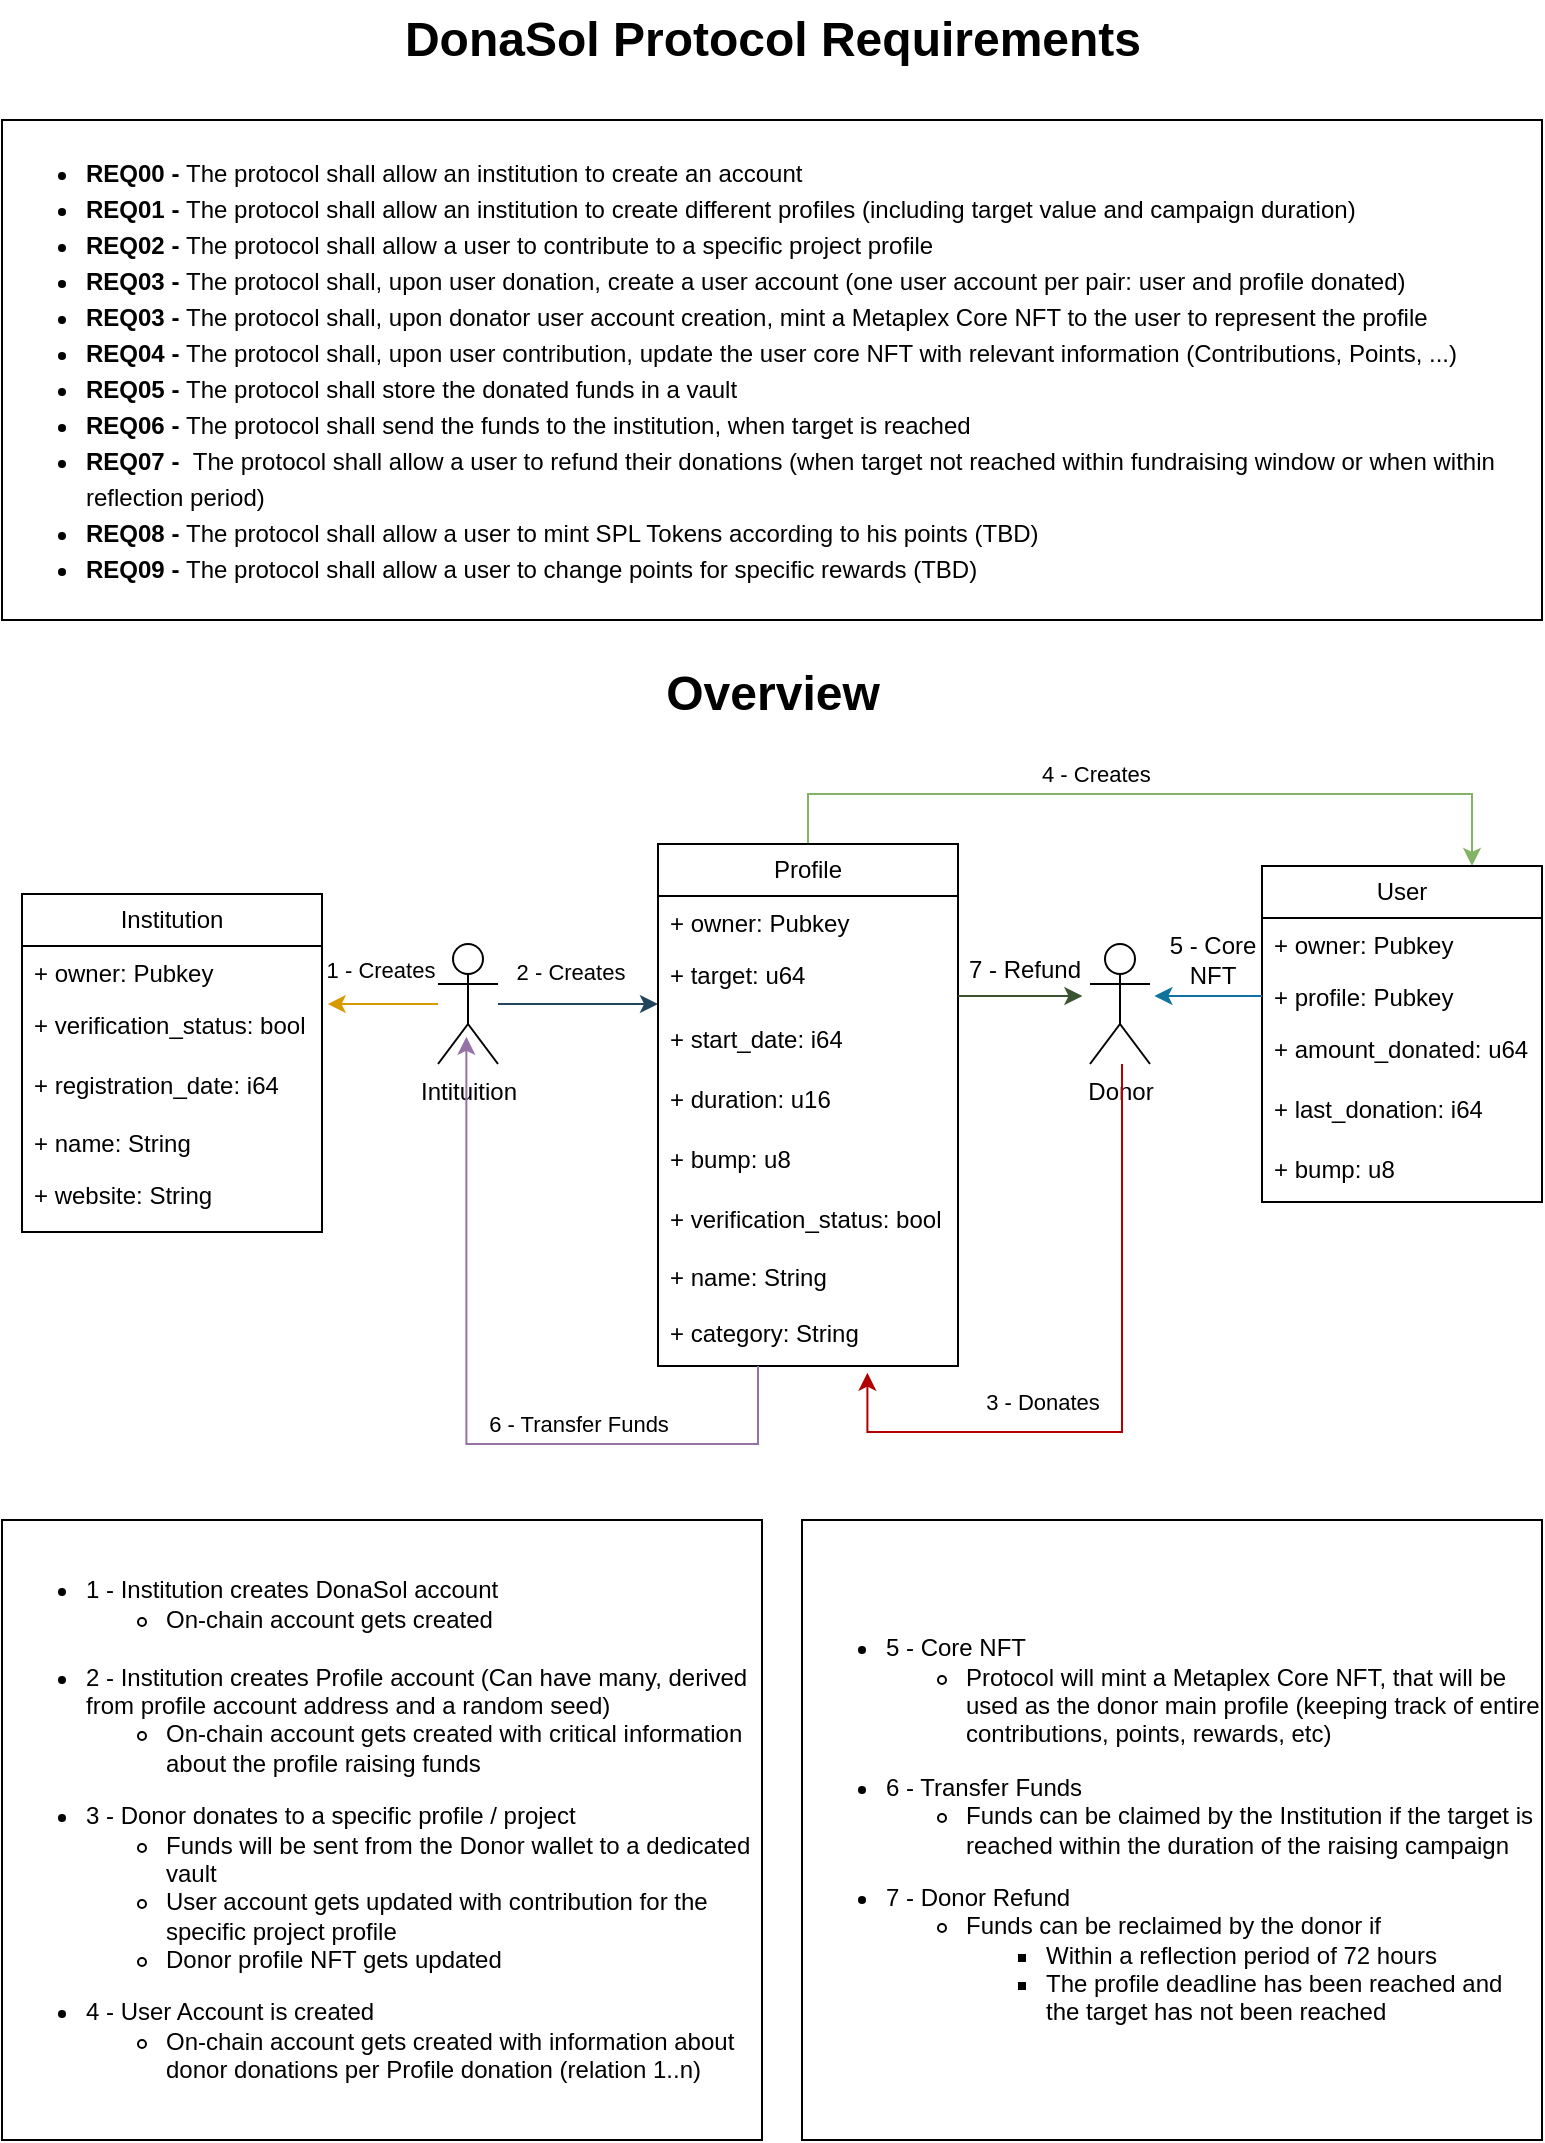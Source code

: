 <mxfile version="26.0.14" pages="9">
  <diagram name="Protocol Reqs" id="MLOrpUTsYCb-GqjO-nfL">
    <mxGraphModel dx="1877" dy="562" grid="0" gridSize="10" guides="1" tooltips="1" connect="1" arrows="1" fold="1" page="1" pageScale="1" pageWidth="827" pageHeight="1169" math="0" shadow="0">
      <root>
        <mxCell id="0" />
        <mxCell id="1" parent="0" />
        <mxCell id="in_OgBRITB0Uf5k2DF2C-2" value="&lt;ul style=&quot;line-height: 150%;&quot;&gt;&lt;li&gt;&lt;font&gt;&lt;b style=&quot;&quot;&gt;&lt;font style=&quot;color: light-dark(rgb(0, 0, 0), rgb(0, 153, 0));&quot;&gt;&lt;font style=&quot;&quot;&gt;REQ00&lt;/font&gt;&lt;font style=&quot;&quot;&gt; &lt;/font&gt;&lt;/font&gt;&lt;font style=&quot;color: light-dark(rgb(0, 0, 0), rgb(255, 255, 255));&quot;&gt;- &lt;/font&gt;&lt;/b&gt;The protocol shall allow an institution to create an account&amp;nbsp;&lt;/font&gt;&lt;/li&gt;&lt;li&gt;&lt;font&gt;&lt;b&gt;&lt;font style=&quot;color: light-dark(rgb(0, 0, 0), rgb(0, 153, 0));&quot;&gt;REQ01&amp;nbsp;&lt;/font&gt;&lt;font style=&quot;color: light-dark(rgb(0, 0, 0), rgb(255, 255, 255));&quot;&gt;-&amp;nbsp;&lt;/font&gt;&lt;/b&gt;The protocol shall allow an institution to create different profiles (including target value and campaign duration)&lt;/font&gt;&lt;/li&gt;&lt;li&gt;&lt;font&gt;&lt;b&gt;&lt;font style=&quot;color: light-dark(rgb(0, 0, 0), rgb(0, 153, 0));&quot;&gt;&lt;font style=&quot;&quot;&gt;REQ02&lt;/font&gt;&lt;font style=&quot;&quot;&gt;&amp;nbsp;&lt;/font&gt;&lt;/font&gt;&lt;font style=&quot;color: light-dark(rgb(0, 0, 0), rgb(255, 255, 255));&quot;&gt;-&amp;nbsp;&lt;/font&gt;&lt;/b&gt;&lt;/font&gt;The protocol shall allow a user to contribute to a specific project profile&lt;/li&gt;&lt;li&gt;&lt;font&gt;&lt;b&gt;&lt;font style=&quot;color: light-dark(rgb(0, 0, 0), rgb(0, 153, 0));&quot;&gt;&lt;font style=&quot;&quot;&gt;REQ03&lt;/font&gt;&lt;font style=&quot;&quot;&gt;&amp;nbsp;&lt;/font&gt;&lt;/font&gt;&lt;font style=&quot;color: light-dark(rgb(0, 0, 0), rgb(255, 255, 255));&quot;&gt;-&amp;nbsp;&lt;/font&gt;&lt;/b&gt;The protocol shall, upon user donation, create a user account (one user account per pair: user and profile donated)&lt;/font&gt;&lt;/li&gt;&lt;li&gt;&lt;b&gt;&lt;font style=&quot;color: light-dark(rgb(0, 0, 0), rgb(0, 153, 0));&quot;&gt;REQ03&amp;nbsp;&lt;/font&gt;&lt;font style=&quot;color: light-dark(rgb(0, 0, 0), rgb(255, 255, 255));&quot;&gt;-&amp;nbsp;&lt;/font&gt;&lt;/b&gt;The protocol shall, upon donator user account creation, mint a Metaplex Core NFT to the user to represent the profile&lt;/li&gt;&lt;li&gt;&lt;font&gt;&lt;b&gt;&lt;font style=&quot;color: light-dark(rgb(0, 0, 0), rgb(0, 153, 0));&quot;&gt;&lt;font style=&quot;&quot;&gt;REQ04&lt;/font&gt;&lt;font style=&quot;&quot;&gt;&amp;nbsp;&lt;/font&gt;&lt;/font&gt;&lt;font style=&quot;color: light-dark(rgb(0, 0, 0), rgb(255, 255, 255));&quot;&gt;-&amp;nbsp;&lt;/font&gt;&lt;/b&gt;The protocol shall, upon user contribution, update the user core NFT with relevant information (Contributions, Points, ...)&lt;/font&gt;&lt;/li&gt;&lt;li&gt;&lt;font&gt;&lt;b&gt;&lt;font style=&quot;color: light-dark(rgb(0, 0, 0), rgb(0, 153, 0));&quot;&gt;&lt;font style=&quot;&quot;&gt;REQ05&lt;/font&gt;&lt;font style=&quot;&quot;&gt;&amp;nbsp;&lt;/font&gt;&lt;/font&gt;&lt;font style=&quot;color: light-dark(rgb(0, 0, 0), rgb(255, 255, 255));&quot;&gt;-&amp;nbsp;&lt;/font&gt;&lt;/b&gt;&lt;/font&gt;The protocol shall store the donated funds in a vault&amp;nbsp;&lt;/li&gt;&lt;li&gt;&lt;font&gt;&lt;b&gt;&lt;font style=&quot;color: light-dark(rgb(0, 0, 0), rgb(0, 153, 0));&quot;&gt;&lt;font style=&quot;&quot;&gt;REQ06&lt;/font&gt;&lt;font style=&quot;&quot;&gt;&amp;nbsp;&lt;/font&gt;&lt;/font&gt;&lt;font style=&quot;color: light-dark(rgb(0, 0, 0), rgb(255, 255, 255));&quot;&gt;-&amp;nbsp;&lt;/font&gt;&lt;/b&gt;&lt;/font&gt;The protocol shall send the funds to the institution, when target is reached&lt;/li&gt;&lt;li&gt;&lt;font&gt;&lt;b&gt;&lt;font style=&quot;color: light-dark(rgb(0, 0, 0), rgb(0, 153, 0));&quot;&gt;&lt;font style=&quot;&quot;&gt;REQ07&lt;/font&gt;&lt;font style=&quot;&quot;&gt;&amp;nbsp;&lt;/font&gt;&lt;/font&gt;&lt;font style=&quot;color: light-dark(rgb(0, 0, 0), rgb(255, 255, 255));&quot;&gt;-&amp;nbsp;&amp;nbsp;&lt;/font&gt;&lt;/b&gt;&lt;/font&gt;The protocol shall allow a user to refund their donations (when target not reached within fundraising window or when within reflection period)&lt;/li&gt;&lt;li&gt;&lt;font&gt;&lt;b&gt;&lt;font style=&quot;color: light-dark(rgb(0, 0, 0), rgb(0, 153, 0));&quot;&gt;&lt;font style=&quot;&quot;&gt;REQ08&lt;/font&gt;&lt;font style=&quot;&quot;&gt;&amp;nbsp;&lt;/font&gt;&lt;/font&gt;&lt;font style=&quot;color: light-dark(rgb(0, 0, 0), rgb(255, 255, 255));&quot;&gt;-&amp;nbsp;&lt;/font&gt;&lt;/b&gt;&lt;/font&gt;The protocol shall allow a user to mint SPL Tokens according to his points&amp;nbsp;(&lt;font style=&quot;color: light-dark(rgb(0, 0, 0), rgb(255, 0, 0));&quot;&gt;TBD&lt;/font&gt;)&lt;/li&gt;&lt;li&gt;&lt;font&gt;&lt;b&gt;&lt;font style=&quot;color: light-dark(rgb(0, 0, 0), rgb(0, 153, 0));&quot;&gt;&lt;font style=&quot;&quot;&gt;REQ09&lt;/font&gt;&lt;font style=&quot;&quot;&gt;&amp;nbsp;&lt;/font&gt;&lt;/font&gt;&lt;font style=&quot;color: light-dark(rgb(0, 0, 0), rgb(255, 255, 255));&quot;&gt;-&amp;nbsp;&lt;/font&gt;&lt;/b&gt;&lt;/font&gt;The protocol shall allow a user to change points for specific rewards (&lt;font style=&quot;color: light-dark(rgb(0, 0, 0), rgb(255, 0, 0));&quot;&gt;TBD&lt;/font&gt;)&lt;/li&gt;&lt;/ul&gt;" style="rounded=0;whiteSpace=wrap;html=1;align=left;" parent="1" vertex="1">
          <mxGeometry x="-798" y="110" width="770" height="250" as="geometry" />
        </mxCell>
        <mxCell id="PP3FKBQ4GsOQahrbOHNQ-1" value="Overview" style="text;strokeColor=none;fillColor=none;html=1;fontSize=24;fontStyle=1;verticalAlign=middle;align=center;" parent="1" vertex="1">
          <mxGeometry x="-463" y="377" width="100" height="40" as="geometry" />
        </mxCell>
        <mxCell id="PP3FKBQ4GsOQahrbOHNQ-2" value="&lt;font style=&quot;font-size: 24px;&quot;&gt;DonaSol Protocol Requirements&lt;/font&gt;" style="text;strokeColor=none;fillColor=none;html=1;fontSize=24;fontStyle=1;verticalAlign=middle;align=center;" parent="1" vertex="1">
          <mxGeometry x="-463" y="50" width="100" height="40" as="geometry" />
        </mxCell>
        <mxCell id="PP3FKBQ4GsOQahrbOHNQ-3" value="&lt;div style=&quot;text-align: center;&quot;&gt;&lt;br&gt;&lt;/div&gt;&lt;ul&gt;&lt;li&gt;&lt;span style=&quot;background-color: initial;&quot;&gt;1 - Institution creates DonaSol account&lt;/span&gt;&lt;/li&gt;&lt;ul&gt;&lt;li&gt;On-chain account gets created&lt;br&gt;&lt;br&gt;&lt;/li&gt;&lt;/ul&gt;&lt;li&gt;2 - Institution creates Profile account (Can have many, derived from profile account address and a random seed)&lt;/li&gt;&lt;ul&gt;&lt;li&gt;On-chain account gets created with critical information about the profile raising funds&lt;/li&gt;&lt;/ul&gt;&lt;/ul&gt;&lt;ul&gt;&lt;li&gt;3 - Donor donates to a specific profile / project&lt;/li&gt;&lt;ul&gt;&lt;li&gt;Funds will be sent from the Donor wallet to a dedicated vault&lt;/li&gt;&lt;li&gt;User account gets updated with contribution for the specific project profile&lt;/li&gt;&lt;li&gt;Donor profile NFT gets updated&lt;/li&gt;&lt;/ul&gt;&lt;/ul&gt;&lt;ul&gt;&lt;li&gt;4 - User Account is created&amp;nbsp;&lt;/li&gt;&lt;ul&gt;&lt;li&gt;On-chain account gets created with information about donor donations per Profile donation (relation 1..n)&lt;br&gt;&lt;br&gt;&lt;/li&gt;&lt;/ul&gt;&lt;/ul&gt;" style="whiteSpace=wrap;html=1;align=left;" parent="1" vertex="1">
          <mxGeometry x="-798" y="810" width="380" height="310" as="geometry" />
        </mxCell>
        <mxCell id="vIdOW-ByWZoWfI0eO3qd-1" value="&lt;div style=&quot;text-align: center;&quot;&gt;&lt;ul style=&quot;text-align: left;&quot;&gt;&lt;li&gt;5 - Core NFT&lt;/li&gt;&lt;ul&gt;&lt;li&gt;Protocol will mint a Metaplex Core NFT, that will be used as the donor main profile (keeping track of entire contributions, points, rewards, etc)&lt;/li&gt;&lt;/ul&gt;&lt;/ul&gt;&lt;ul style=&quot;text-align: left;&quot;&gt;&lt;li&gt;&lt;span style=&quot;background-color: initial; color: light-dark(rgb(0, 0, 0), rgb(255, 255, 255));&quot;&gt;6 - Transfer Funds&lt;/span&gt;&lt;/li&gt;&lt;ul&gt;&lt;li&gt;Funds can be claimed by the Institution if the target is reached within the duration of the raising campaign&lt;/li&gt;&lt;/ul&gt;&lt;/ul&gt;&lt;/div&gt;&lt;ul&gt;&lt;li&gt;7 - Donor Refund&lt;/li&gt;&lt;ul&gt;&lt;li&gt;Funds can be reclaimed by the donor if&lt;br&gt;&lt;/li&gt;&lt;ul&gt;&lt;li&gt;Within a reflection period of 72 hours&lt;/li&gt;&lt;li&gt;The profile deadline has been reached and the target has not been reached&lt;/li&gt;&lt;/ul&gt;&lt;/ul&gt;&lt;/ul&gt;" style="whiteSpace=wrap;html=1;align=left;" parent="1" vertex="1">
          <mxGeometry x="-398" y="810" width="370" height="310" as="geometry" />
        </mxCell>
        <mxCell id="NECGvH-EqnRdm30bvRpW-3" value="Intituition" style="shape=umlActor;verticalLabelPosition=bottom;verticalAlign=top;html=1;outlineConnect=0;" parent="1" vertex="1">
          <mxGeometry x="-580" y="522" width="30" height="60" as="geometry" />
        </mxCell>
        <mxCell id="NECGvH-EqnRdm30bvRpW-4" value="Donor" style="shape=umlActor;verticalLabelPosition=bottom;verticalAlign=top;html=1;outlineConnect=0;" parent="1" vertex="1">
          <mxGeometry x="-254" y="522" width="30" height="60" as="geometry" />
        </mxCell>
        <mxCell id="j3rghigp7WfifDwusJbC-2" style="edgeStyle=orthogonalEdgeStyle;rounded=0;orthogonalLoop=1;jettySize=auto;html=1;exitX=0.5;exitY=0;exitDx=0;exitDy=0;entryX=0.75;entryY=0;entryDx=0;entryDy=0;fillColor=#d5e8d4;strokeColor=#82b366;" edge="1" parent="1" source="NECGvH-EqnRdm30bvRpW-14" target="NECGvH-EqnRdm30bvRpW-31">
          <mxGeometry relative="1" as="geometry">
            <Array as="points">
              <mxPoint x="-395" y="447" />
              <mxPoint x="-63" y="447" />
            </Array>
          </mxGeometry>
        </mxCell>
        <mxCell id="NECGvH-EqnRdm30bvRpW-14" value="Profile" style="swimlane;fontStyle=0;childLayout=stackLayout;horizontal=1;startSize=26;fillColor=none;horizontalStack=0;resizeParent=1;resizeParentMax=0;resizeLast=0;collapsible=1;marginBottom=0;whiteSpace=wrap;html=1;" parent="1" vertex="1">
          <mxGeometry x="-470" y="472" width="150" height="261" as="geometry" />
        </mxCell>
        <mxCell id="NECGvH-EqnRdm30bvRpW-15" value="+ owner: Pubkey" style="text;strokeColor=none;fillColor=none;align=left;verticalAlign=top;spacingLeft=4;spacingRight=4;overflow=hidden;rotatable=0;points=[[0,0.5],[1,0.5]];portConstraint=eastwest;whiteSpace=wrap;html=1;" parent="NECGvH-EqnRdm30bvRpW-14" vertex="1">
          <mxGeometry y="26" width="150" height="26" as="geometry" />
        </mxCell>
        <mxCell id="NECGvH-EqnRdm30bvRpW-18" value="+ target: u64" style="text;strokeColor=none;fillColor=none;align=left;verticalAlign=top;spacingLeft=4;spacingRight=4;overflow=hidden;rotatable=0;points=[[0,0.5],[1,0.5]];portConstraint=eastwest;whiteSpace=wrap;html=1;" parent="NECGvH-EqnRdm30bvRpW-14" vertex="1">
          <mxGeometry y="52" width="150" height="32" as="geometry" />
        </mxCell>
        <mxCell id="j3rghigp7WfifDwusJbC-6" style="edgeStyle=orthogonalEdgeStyle;rounded=0;orthogonalLoop=1;jettySize=auto;html=1;exitX=1;exitY=0.5;exitDx=0;exitDy=0;fillColor=#6d8764;strokeColor=#3A5431;" edge="1" parent="NECGvH-EqnRdm30bvRpW-14">
          <mxGeometry relative="1" as="geometry">
            <mxPoint x="212.2" y="76" as="targetPoint" />
            <mxPoint x="150" y="76" as="sourcePoint" />
          </mxGeometry>
        </mxCell>
        <mxCell id="NECGvH-EqnRdm30bvRpW-17" value="+ start_date: i64" style="text;strokeColor=none;fillColor=none;align=left;verticalAlign=top;spacingLeft=4;spacingRight=4;overflow=hidden;rotatable=0;points=[[0,0.5],[1,0.5]];portConstraint=eastwest;whiteSpace=wrap;html=1;" parent="NECGvH-EqnRdm30bvRpW-14" vertex="1">
          <mxGeometry y="84" width="150" height="30" as="geometry" />
        </mxCell>
        <mxCell id="NECGvH-EqnRdm30bvRpW-24" value="+ duration: u16" style="text;strokeColor=none;fillColor=none;align=left;verticalAlign=top;spacingLeft=4;spacingRight=4;overflow=hidden;rotatable=0;points=[[0,0.5],[1,0.5]];portConstraint=eastwest;whiteSpace=wrap;html=1;" parent="NECGvH-EqnRdm30bvRpW-14" vertex="1">
          <mxGeometry y="114" width="150" height="30" as="geometry" />
        </mxCell>
        <mxCell id="7MvASZjFVno74_amZVXo-1" value="+ bump: u8" style="text;strokeColor=none;fillColor=none;align=left;verticalAlign=top;spacingLeft=4;spacingRight=4;overflow=hidden;rotatable=0;points=[[0,0.5],[1,0.5]];portConstraint=eastwest;whiteSpace=wrap;html=1;" parent="NECGvH-EqnRdm30bvRpW-14" vertex="1">
          <mxGeometry y="144" width="150" height="30" as="geometry" />
        </mxCell>
        <mxCell id="fALHBF7cn-AfZUXKkOcl-13" value="+ verification_status: bool" style="text;strokeColor=none;fillColor=none;align=left;verticalAlign=top;spacingLeft=4;spacingRight=4;overflow=hidden;rotatable=0;points=[[0,0.5],[1,0.5]];portConstraint=eastwest;whiteSpace=wrap;html=1;" parent="NECGvH-EqnRdm30bvRpW-14" vertex="1">
          <mxGeometry y="174" width="150" height="29" as="geometry" />
        </mxCell>
        <mxCell id="NECGvH-EqnRdm30bvRpW-16" value="+ name: String" style="text;strokeColor=none;fillColor=none;align=left;verticalAlign=top;spacingLeft=4;spacingRight=4;overflow=hidden;rotatable=0;points=[[0,0.5],[1,0.5]];portConstraint=eastwest;whiteSpace=wrap;html=1;" parent="NECGvH-EqnRdm30bvRpW-14" vertex="1">
          <mxGeometry y="203" width="150" height="28" as="geometry" />
        </mxCell>
        <mxCell id="fALHBF7cn-AfZUXKkOcl-12" value="+ category: String" style="text;strokeColor=none;fillColor=none;align=left;verticalAlign=top;spacingLeft=4;spacingRight=4;overflow=hidden;rotatable=0;points=[[0,0.5],[1,0.5]];portConstraint=eastwest;whiteSpace=wrap;html=1;" parent="NECGvH-EqnRdm30bvRpW-14" vertex="1">
          <mxGeometry y="231" width="150" height="30" as="geometry" />
        </mxCell>
        <mxCell id="NECGvH-EqnRdm30bvRpW-25" value="Institution" style="swimlane;fontStyle=0;childLayout=stackLayout;horizontal=1;startSize=26;fillColor=none;horizontalStack=0;resizeParent=1;resizeParentMax=0;resizeLast=0;collapsible=1;marginBottom=0;whiteSpace=wrap;html=1;" parent="1" vertex="1">
          <mxGeometry x="-788" y="497" width="150" height="169" as="geometry" />
        </mxCell>
        <mxCell id="NECGvH-EqnRdm30bvRpW-26" value="+ owner: Pubkey" style="text;strokeColor=none;fillColor=none;align=left;verticalAlign=top;spacingLeft=4;spacingRight=4;overflow=hidden;rotatable=0;points=[[0,0.5],[1,0.5]];portConstraint=eastwest;whiteSpace=wrap;html=1;" parent="NECGvH-EqnRdm30bvRpW-25" vertex="1">
          <mxGeometry y="26" width="150" height="26" as="geometry" />
        </mxCell>
        <mxCell id="NECGvH-EqnRdm30bvRpW-29" value="+ verification_status: bool" style="text;strokeColor=none;fillColor=none;align=left;verticalAlign=top;spacingLeft=4;spacingRight=4;overflow=hidden;rotatable=0;points=[[0,0.5],[1,0.5]];portConstraint=eastwest;whiteSpace=wrap;html=1;" parent="NECGvH-EqnRdm30bvRpW-25" vertex="1">
          <mxGeometry y="52" width="150" height="30" as="geometry" />
        </mxCell>
        <mxCell id="fALHBF7cn-AfZUXKkOcl-7" value="+ registration_date: i64" style="text;strokeColor=none;fillColor=none;align=left;verticalAlign=top;spacingLeft=4;spacingRight=4;overflow=hidden;rotatable=0;points=[[0,0.5],[1,0.5]];portConstraint=eastwest;whiteSpace=wrap;html=1;" parent="NECGvH-EqnRdm30bvRpW-25" vertex="1">
          <mxGeometry y="82" width="150" height="29" as="geometry" />
        </mxCell>
        <mxCell id="NECGvH-EqnRdm30bvRpW-27" value="+ name: String" style="text;strokeColor=none;fillColor=none;align=left;verticalAlign=top;spacingLeft=4;spacingRight=4;overflow=hidden;rotatable=0;points=[[0,0.5],[1,0.5]];portConstraint=eastwest;whiteSpace=wrap;html=1;" parent="NECGvH-EqnRdm30bvRpW-25" vertex="1">
          <mxGeometry y="111" width="150" height="26" as="geometry" />
        </mxCell>
        <mxCell id="NECGvH-EqnRdm30bvRpW-28" value="+ website: String" style="text;strokeColor=none;fillColor=none;align=left;verticalAlign=top;spacingLeft=4;spacingRight=4;overflow=hidden;rotatable=0;points=[[0,0.5],[1,0.5]];portConstraint=eastwest;whiteSpace=wrap;html=1;" parent="NECGvH-EqnRdm30bvRpW-25" vertex="1">
          <mxGeometry y="137" width="150" height="32" as="geometry" />
        </mxCell>
        <mxCell id="NECGvH-EqnRdm30bvRpW-31" value="User" style="swimlane;fontStyle=0;childLayout=stackLayout;horizontal=1;startSize=26;fillColor=none;horizontalStack=0;resizeParent=1;resizeParentMax=0;resizeLast=0;collapsible=1;marginBottom=0;whiteSpace=wrap;html=1;" parent="1" vertex="1">
          <mxGeometry x="-168" y="483" width="140" height="168" as="geometry" />
        </mxCell>
        <mxCell id="NECGvH-EqnRdm30bvRpW-32" value="+ owner: Pubkey" style="text;strokeColor=none;fillColor=none;align=left;verticalAlign=top;spacingLeft=4;spacingRight=4;overflow=hidden;rotatable=0;points=[[0,0.5],[1,0.5]];portConstraint=eastwest;whiteSpace=wrap;html=1;" parent="NECGvH-EqnRdm30bvRpW-31" vertex="1">
          <mxGeometry y="26" width="140" height="26" as="geometry" />
        </mxCell>
        <mxCell id="j3rghigp7WfifDwusJbC-8" style="edgeStyle=orthogonalEdgeStyle;rounded=0;orthogonalLoop=1;jettySize=auto;html=1;exitX=0;exitY=0.5;exitDx=0;exitDy=0;fillColor=#b1ddf0;strokeColor=#10739e;" edge="1" parent="NECGvH-EqnRdm30bvRpW-31" source="NECGvH-EqnRdm30bvRpW-33">
          <mxGeometry relative="1" as="geometry">
            <mxPoint x="-53.8" y="65" as="targetPoint" />
          </mxGeometry>
        </mxCell>
        <mxCell id="NECGvH-EqnRdm30bvRpW-33" value="+ profile: Pubkey" style="text;strokeColor=none;fillColor=none;align=left;verticalAlign=top;spacingLeft=4;spacingRight=4;overflow=hidden;rotatable=0;points=[[0,0.5],[1,0.5]];portConstraint=eastwest;whiteSpace=wrap;html=1;" parent="NECGvH-EqnRdm30bvRpW-31" vertex="1">
          <mxGeometry y="52" width="140" height="26" as="geometry" />
        </mxCell>
        <mxCell id="NECGvH-EqnRdm30bvRpW-35" value="+ amount_donated: u64" style="text;strokeColor=none;fillColor=none;align=left;verticalAlign=top;spacingLeft=4;spacingRight=4;overflow=hidden;rotatable=0;points=[[0,0.5],[1,0.5]];portConstraint=eastwest;whiteSpace=wrap;html=1;" parent="NECGvH-EqnRdm30bvRpW-31" vertex="1">
          <mxGeometry y="78" width="140" height="30" as="geometry" />
        </mxCell>
        <mxCell id="KtEDJ1euhh5KLdWrZ0lR-1" value="+ last_donation: i64" style="text;strokeColor=none;fillColor=none;align=left;verticalAlign=top;spacingLeft=4;spacingRight=4;overflow=hidden;rotatable=0;points=[[0,0.5],[1,0.5]];portConstraint=eastwest;whiteSpace=wrap;html=1;" parent="NECGvH-EqnRdm30bvRpW-31" vertex="1">
          <mxGeometry y="108" width="140" height="30" as="geometry" />
        </mxCell>
        <mxCell id="NECGvH-EqnRdm30bvRpW-36" value="+ bump: u8" style="text;strokeColor=none;fillColor=none;align=left;verticalAlign=top;spacingLeft=4;spacingRight=4;overflow=hidden;rotatable=0;points=[[0,0.5],[1,0.5]];portConstraint=eastwest;whiteSpace=wrap;html=1;" parent="NECGvH-EqnRdm30bvRpW-31" vertex="1">
          <mxGeometry y="138" width="140" height="30" as="geometry" />
        </mxCell>
        <mxCell id="NECGvH-EqnRdm30bvRpW-37" style="edgeStyle=orthogonalEdgeStyle;rounded=0;orthogonalLoop=1;jettySize=auto;html=1;fillColor=#bac8d3;strokeColor=#23445d;" parent="1" source="NECGvH-EqnRdm30bvRpW-3" edge="1">
          <mxGeometry relative="1" as="geometry">
            <mxPoint x="-470" y="552" as="targetPoint" />
          </mxGeometry>
        </mxCell>
        <mxCell id="NECGvH-EqnRdm30bvRpW-40" value="2 - Creates" style="edgeLabel;html=1;align=center;verticalAlign=middle;resizable=0;points=[];" parent="NECGvH-EqnRdm30bvRpW-37" vertex="1" connectable="0">
          <mxGeometry x="-0.119" y="-1" relative="1" as="geometry">
            <mxPoint y="-17" as="offset" />
          </mxGeometry>
        </mxCell>
        <mxCell id="NECGvH-EqnRdm30bvRpW-38" style="edgeStyle=orthogonalEdgeStyle;rounded=0;orthogonalLoop=1;jettySize=auto;html=1;fillColor=#ffe6cc;strokeColor=#d79b00;entryX=1.019;entryY=0.102;entryDx=0;entryDy=0;entryPerimeter=0;" parent="1" source="NECGvH-EqnRdm30bvRpW-3" target="NECGvH-EqnRdm30bvRpW-29" edge="1">
          <mxGeometry relative="1" as="geometry">
            <mxPoint x="-613" y="555" as="targetPoint" />
            <Array as="points" />
          </mxGeometry>
        </mxCell>
        <mxCell id="NECGvH-EqnRdm30bvRpW-39" value="1 - Creates" style="edgeLabel;html=1;align=center;verticalAlign=middle;resizable=0;points=[];" parent="NECGvH-EqnRdm30bvRpW-38" vertex="1" connectable="0">
          <mxGeometry x="-0.125" y="1" relative="1" as="geometry">
            <mxPoint x="-5" y="-18" as="offset" />
          </mxGeometry>
        </mxCell>
        <mxCell id="NECGvH-EqnRdm30bvRpW-44" style="edgeStyle=orthogonalEdgeStyle;rounded=0;orthogonalLoop=1;jettySize=auto;html=1;fillColor=#e51400;strokeColor=#B20000;entryX=0.698;entryY=1.111;entryDx=0;entryDy=0;entryPerimeter=0;" parent="1" source="NECGvH-EqnRdm30bvRpW-4" target="fALHBF7cn-AfZUXKkOcl-12" edge="1">
          <mxGeometry relative="1" as="geometry">
            <mxPoint x="-406" y="772" as="targetPoint" />
            <Array as="points">
              <mxPoint x="-238" y="766" />
              <mxPoint x="-365" y="766" />
            </Array>
            <mxPoint x="-238" y="608" as="sourcePoint" />
          </mxGeometry>
        </mxCell>
        <mxCell id="NECGvH-EqnRdm30bvRpW-45" value="3 - Donates" style="edgeLabel;html=1;align=center;verticalAlign=middle;resizable=0;points=[];" parent="NECGvH-EqnRdm30bvRpW-44" vertex="1" connectable="0">
          <mxGeometry x="-0.18" relative="1" as="geometry">
            <mxPoint x="-40" y="29" as="offset" />
          </mxGeometry>
        </mxCell>
        <mxCell id="NECGvH-EqnRdm30bvRpW-51" style="edgeStyle=orthogonalEdgeStyle;rounded=0;orthogonalLoop=1;jettySize=auto;html=1;entryX=0.473;entryY=0.773;entryDx=0;entryDy=0;entryPerimeter=0;fillColor=#e1d5e7;strokeColor=#9673a6;" parent="1" target="NECGvH-EqnRdm30bvRpW-3" edge="1">
          <mxGeometry relative="1" as="geometry">
            <mxPoint x="-420" y="772" as="sourcePoint" />
            <Array as="points">
              <mxPoint x="-420" y="733" />
              <mxPoint x="-420" y="772" />
              <mxPoint x="-566" y="772" />
            </Array>
          </mxGeometry>
        </mxCell>
        <mxCell id="NECGvH-EqnRdm30bvRpW-52" value="6 - Transfer Funds" style="edgeLabel;html=1;align=center;verticalAlign=middle;resizable=0;points=[];" parent="NECGvH-EqnRdm30bvRpW-51" vertex="1" connectable="0">
          <mxGeometry x="-0.302" y="-1" relative="1" as="geometry">
            <mxPoint x="-19" y="-9" as="offset" />
          </mxGeometry>
        </mxCell>
        <mxCell id="j3rghigp7WfifDwusJbC-3" value="&lt;span style=&quot;color: rgb(0, 0, 0); font-family: Helvetica; font-size: 11px; font-style: normal; font-variant-ligatures: normal; font-variant-caps: normal; font-weight: 400; letter-spacing: normal; orphans: 2; text-align: center; text-indent: 0px; text-transform: none; widows: 2; word-spacing: 0px; -webkit-text-stroke-width: 0px; white-space: nowrap; background-color: rgb(255, 255, 255); text-decoration-thickness: initial; text-decoration-style: initial; text-decoration-color: initial; float: none; display: inline !important;&quot;&gt;4 - Creates&lt;/span&gt;" style="text;whiteSpace=wrap;html=1;" vertex="1" parent="1">
          <mxGeometry x="-280.0" y="423.0" width="82" height="37" as="geometry" />
        </mxCell>
        <mxCell id="j3rghigp7WfifDwusJbC-7" value="7 - Refund" style="text;html=1;align=center;verticalAlign=middle;resizable=0;points=[];autosize=1;strokeColor=none;fillColor=none;" vertex="1" parent="1">
          <mxGeometry x="-324" y="522" width="74" height="26" as="geometry" />
        </mxCell>
        <mxCell id="j3rghigp7WfifDwusJbC-9" value="5 - Core&lt;div&gt;NFT&lt;/div&gt;" style="text;html=1;align=center;verticalAlign=middle;resizable=0;points=[];autosize=1;strokeColor=none;fillColor=none;" vertex="1" parent="1">
          <mxGeometry x="-224" y="509" width="61" height="41" as="geometry" />
        </mxCell>
      </root>
    </mxGraphModel>
  </diagram>
  <diagram id="PenSZEMQ_-Pj2E2VnuJC" name="Create Institution Account">
    <mxGraphModel dx="1282" dy="565" grid="1" gridSize="10" guides="1" tooltips="1" connect="1" arrows="1" fold="1" page="1" pageScale="1" pageWidth="827" pageHeight="1169" math="0" shadow="0">
      <root>
        <mxCell id="0" />
        <mxCell id="1" parent="0" />
        <mxCell id="dBe38MUnxP24uN3W4Fjz-1" style="edgeStyle=orthogonalEdgeStyle;rounded=0;orthogonalLoop=1;jettySize=auto;html=1;entryX=0.5;entryY=0;entryDx=0;entryDy=0;" edge="1" parent="1" source="JWMeTgfnsc48k09J2Aem-1" target="JWMeTgfnsc48k09J2Aem-5">
          <mxGeometry relative="1" as="geometry" />
        </mxCell>
        <mxCell id="JWMeTgfnsc48k09J2Aem-1" value="Institution&amp;nbsp;" style="shape=umlActor;verticalLabelPosition=bottom;verticalAlign=top;html=1;" parent="1" vertex="1">
          <mxGeometry x="399" y="150" width="30" height="60" as="geometry" />
        </mxCell>
        <mxCell id="W83kBaLF2gamQ5cwqTbN-3" style="edgeStyle=orthogonalEdgeStyle;rounded=0;orthogonalLoop=1;jettySize=auto;html=1;entryX=0.5;entryY=0;entryDx=0;entryDy=0;" parent="1" source="JWMeTgfnsc48k09J2Aem-5" target="JWMeTgfnsc48k09J2Aem-17" edge="1">
          <mxGeometry relative="1" as="geometry">
            <mxPoint x="414" y="480" as="targetPoint" />
          </mxGeometry>
        </mxCell>
        <mxCell id="JWMeTgfnsc48k09J2Aem-5" value="Creates Institution Account" style="rounded=1;whiteSpace=wrap;html=1;absoluteArcSize=1;arcSize=14;strokeWidth=2;" parent="1" vertex="1">
          <mxGeometry x="364" y="300" width="100" height="100" as="geometry" />
        </mxCell>
        <mxCell id="JWMeTgfnsc48k09J2Aem-17" value="" style="shape=sumEllipse;perimeter=ellipsePerimeter;html=1;backgroundOutline=1;" parent="1" vertex="1">
          <mxGeometry x="399" y="480" width="30" height="30" as="geometry" />
        </mxCell>
        <mxCell id="4w6aVtaKtpQnIvF8Kqyj-1" value="Create Institution Account" style="text;strokeColor=none;fillColor=none;html=1;fontSize=24;fontStyle=1;verticalAlign=middle;align=center;" parent="1" vertex="1">
          <mxGeometry x="364" y="60" width="100" height="40" as="geometry" />
        </mxCell>
        <mxCell id="aMiHGyBbCNL96DDZJbyY-1" value="&lt;div style=&quot;&quot;&gt;The Institution will be able to create an on-chain account to store relevant information.&lt;/div&gt;&lt;div style=&quot;&quot;&gt;&lt;br&gt;&lt;/div&gt;&lt;div style=&quot;&quot;&gt;Such information consists of:&lt;/div&gt;&lt;div style=&quot;&quot;&gt;- Owner&lt;/div&gt;&lt;div style=&quot;&quot;&gt;- Name&lt;/div&gt;&lt;div style=&quot;&quot;&gt;- Website URL&lt;/div&gt;&lt;div style=&quot;&quot;&gt;- Verification Status *&lt;/div&gt;&lt;div style=&quot;&quot;&gt;- Registration Date&lt;/div&gt;&lt;div style=&quot;&quot;&gt;&lt;br&gt;&lt;/div&gt;&lt;div style=&quot;&quot;&gt;&lt;span style=&quot;font-size: 11px;&quot;&gt;* Status to be updated by protocol admin&lt;/span&gt;&lt;/div&gt;" style="whiteSpace=wrap;html=1;align=left;" parent="1" vertex="1">
          <mxGeometry x="520" y="265" width="290" height="170" as="geometry" />
        </mxCell>
        <mxCell id="cJtoegDM8R9OltQ93ShX-3" value="" style="endArrow=none;dashed=1;html=1;rounded=0;entryX=0;entryY=0.5;entryDx=0;entryDy=0;exitX=1;exitY=0.5;exitDx=0;exitDy=0;" edge="1" parent="1" source="cJtoegDM8R9OltQ93ShX-4">
          <mxGeometry width="50" height="50" relative="1" as="geometry">
            <mxPoint x="210" y="375" as="sourcePoint" />
            <mxPoint x="364" y="350" as="targetPoint" />
          </mxGeometry>
        </mxCell>
        <mxCell id="cJtoegDM8R9OltQ93ShX-4" value="Institution creation consists of on-chain account creation.&lt;div&gt;Essential state will be stored&lt;/div&gt;" style="html=1;align=center;verticalAlign=top;rounded=1;absoluteArcSize=1;arcSize=10;dashed=1;whiteSpace=wrap;" vertex="1" parent="1">
          <mxGeometry x="80" y="305" width="150" height="90" as="geometry" />
        </mxCell>
      </root>
    </mxGraphModel>
  </diagram>
  <diagram name="Create Profile Account" id="F_qRHKePZuMtSOzeUD4G">
    <mxGraphModel dx="604" dy="656" grid="1" gridSize="10" guides="1" tooltips="1" connect="1" arrows="1" fold="1" page="1" pageScale="1" pageWidth="827" pageHeight="1169" math="0" shadow="0">
      <root>
        <mxCell id="01VosQbBLRgIfOvJqB0r-0" />
        <mxCell id="01VosQbBLRgIfOvJqB0r-1" parent="01VosQbBLRgIfOvJqB0r-0" />
        <mxCell id="01VosQbBLRgIfOvJqB0r-2" style="edgeStyle=orthogonalEdgeStyle;rounded=0;orthogonalLoop=1;jettySize=auto;html=1;entryX=0.5;entryY=0;entryDx=0;entryDy=0;" edge="1" parent="01VosQbBLRgIfOvJqB0r-1" source="01VosQbBLRgIfOvJqB0r-3" target="01VosQbBLRgIfOvJqB0r-5">
          <mxGeometry relative="1" as="geometry" />
        </mxCell>
        <mxCell id="01VosQbBLRgIfOvJqB0r-3" value="Institution&amp;nbsp;" style="shape=umlActor;verticalLabelPosition=bottom;verticalAlign=top;html=1;" vertex="1" parent="01VosQbBLRgIfOvJqB0r-1">
          <mxGeometry x="399" y="150" width="30" height="60" as="geometry" />
        </mxCell>
        <mxCell id="01VosQbBLRgIfOvJqB0r-4" style="edgeStyle=orthogonalEdgeStyle;rounded=0;orthogonalLoop=1;jettySize=auto;html=1;entryX=0.5;entryY=0;entryDx=0;entryDy=0;" edge="1" parent="01VosQbBLRgIfOvJqB0r-1" source="01VosQbBLRgIfOvJqB0r-5" target="01VosQbBLRgIfOvJqB0r-6">
          <mxGeometry relative="1" as="geometry">
            <mxPoint x="414" y="480" as="targetPoint" />
          </mxGeometry>
        </mxCell>
        <mxCell id="01VosQbBLRgIfOvJqB0r-5" value="Creates profile Account" style="rounded=1;whiteSpace=wrap;html=1;absoluteArcSize=1;arcSize=14;strokeWidth=2;" vertex="1" parent="01VosQbBLRgIfOvJqB0r-1">
          <mxGeometry x="364" y="300" width="100" height="100" as="geometry" />
        </mxCell>
        <mxCell id="01VosQbBLRgIfOvJqB0r-6" value="" style="shape=sumEllipse;perimeter=ellipsePerimeter;html=1;backgroundOutline=1;" vertex="1" parent="01VosQbBLRgIfOvJqB0r-1">
          <mxGeometry x="398" y="630" width="30" height="30" as="geometry" />
        </mxCell>
        <mxCell id="01VosQbBLRgIfOvJqB0r-7" value="Create Profile Account" style="text;strokeColor=none;fillColor=none;html=1;fontSize=24;fontStyle=1;verticalAlign=middle;align=center;" vertex="1" parent="01VosQbBLRgIfOvJqB0r-1">
          <mxGeometry x="364" y="60" width="100" height="40" as="geometry" />
        </mxCell>
        <mxCell id="01VosQbBLRgIfOvJqB0r-8" value="&lt;div style=&quot;&quot;&gt;&lt;font style=&quot;font-size: 11px;&quot;&gt;The Institution will be able to create an on-chain account to each different project that they are raising for to store relevant information.&lt;/font&gt;&lt;/div&gt;&lt;div style=&quot;&quot;&gt;&lt;font style=&quot;font-size: 11px;&quot;&gt;&lt;br&gt;&lt;/font&gt;&lt;/div&gt;&lt;div style=&quot;&quot;&gt;&lt;font style=&quot;font-size: 11px;&quot;&gt;Such information consists of:&lt;/font&gt;&lt;/div&gt;&lt;div style=&quot;&quot;&gt;&lt;font style=&quot;font-size: 11px;&quot;&gt;- Description of project&lt;/font&gt;&lt;/div&gt;&lt;div style=&quot;&quot;&gt;&lt;font style=&quot;font-size: 11px;&quot;&gt;- Amount to raise&lt;/font&gt;&lt;/div&gt;&lt;div style=&quot;&quot;&gt;&lt;font style=&quot;font-size: 11px;&quot;&gt;- Duration of the raising campaign&lt;/font&gt;&lt;/div&gt;&lt;div style=&quot;&quot;&gt;&lt;font style=&quot;font-size: 11px;&quot;&gt;- Category of the project&lt;/font&gt;&lt;/div&gt;&lt;div style=&quot;&quot;&gt;&lt;font style=&quot;font-size: 11px;&quot;&gt;- Verification Status *&lt;/font&gt;&lt;/div&gt;&lt;div style=&quot;&quot;&gt;&lt;font style=&quot;font-size: 11px;&quot;&gt;&lt;br&gt;&lt;/font&gt;&lt;/div&gt;&lt;div style=&quot;&quot;&gt;&lt;font style=&quot;font-size: 11px;&quot;&gt;* Status to be updated by protocol admin&lt;/font&gt;&lt;/div&gt;" style="whiteSpace=wrap;html=1;align=left;" vertex="1" parent="01VosQbBLRgIfOvJqB0r-1">
          <mxGeometry x="530" y="410" width="250" height="195" as="geometry" />
        </mxCell>
        <mxCell id="01VosQbBLRgIfOvJqB0r-9" value="" style="endArrow=none;dashed=1;html=1;rounded=0;entryX=0;entryY=0.5;entryDx=0;entryDy=0;exitX=1;exitY=0.5;exitDx=0;exitDy=0;" edge="1" parent="01VosQbBLRgIfOvJqB0r-1" source="01VosQbBLRgIfOvJqB0r-10">
          <mxGeometry width="50" height="50" relative="1" as="geometry">
            <mxPoint x="210" y="375" as="sourcePoint" />
            <mxPoint x="364" y="350" as="targetPoint" />
          </mxGeometry>
        </mxCell>
        <mxCell id="01VosQbBLRgIfOvJqB0r-10" value="Profile creation consists of on-chain account creation.&lt;div&gt;Essential state will be stored&lt;/div&gt;" style="html=1;align=center;verticalAlign=top;rounded=1;absoluteArcSize=1;arcSize=10;dashed=1;whiteSpace=wrap;" vertex="1" parent="01VosQbBLRgIfOvJqB0r-1">
          <mxGeometry x="80" y="317.5" width="150" height="65" as="geometry" />
        </mxCell>
        <mxCell id="fsZQQvg8JT6Pd_Yl4wqa-0" value="" style="endArrow=diamondThin;endFill=1;endSize=24;html=1;rounded=0;entryX=0.5;entryY=0.5;entryDx=0;entryDy=0;entryPerimeter=0;exitX=1;exitY=0.5;exitDx=0;exitDy=0;" edge="1" parent="01VosQbBLRgIfOvJqB0r-1" source="01VosQbBLRgIfOvJqB0r-5">
          <mxGeometry width="160" relative="1" as="geometry">
            <mxPoint x="480" y="350" as="sourcePoint" />
            <mxPoint x="413" y="180" as="targetPoint" />
            <Array as="points">
              <mxPoint x="561" y="350" />
              <mxPoint x="561" y="180" />
            </Array>
          </mxGeometry>
        </mxCell>
        <mxCell id="fsZQQvg8JT6Pd_Yl4wqa-1" value="1" style="edgeLabel;html=1;align=center;verticalAlign=middle;resizable=0;points=[];" vertex="1" connectable="0" parent="fsZQQvg8JT6Pd_Yl4wqa-0">
          <mxGeometry x="0.509" y="-1" relative="1" as="geometry">
            <mxPoint x="-61" y="-8" as="offset" />
          </mxGeometry>
        </mxCell>
        <mxCell id="fsZQQvg8JT6Pd_Yl4wqa-2" value="1..n" style="edgeLabel;html=1;align=center;verticalAlign=middle;resizable=0;points=[];" vertex="1" connectable="0" parent="fsZQQvg8JT6Pd_Yl4wqa-0">
          <mxGeometry x="-0.15" y="2" relative="1" as="geometry">
            <mxPoint x="-80" y="90" as="offset" />
          </mxGeometry>
        </mxCell>
      </root>
    </mxGraphModel>
  </diagram>
  <diagram name="Create User Account" id="o4RHIsyv_-4k9HPUzYxB">
    <mxGraphModel dx="1115" dy="491" grid="1" gridSize="10" guides="1" tooltips="1" connect="1" arrows="1" fold="1" page="1" pageScale="1" pageWidth="827" pageHeight="1169" math="0" shadow="0">
      <root>
        <mxCell id="7L3O7Gea5uOL-Nn4e25w-0" />
        <mxCell id="7L3O7Gea5uOL-Nn4e25w-1" parent="7L3O7Gea5uOL-Nn4e25w-0" />
        <mxCell id="7L3O7Gea5uOL-Nn4e25w-2" style="edgeStyle=orthogonalEdgeStyle;rounded=0;orthogonalLoop=1;jettySize=auto;html=1;entryX=0.5;entryY=0;entryDx=0;entryDy=0;" edge="1" parent="7L3O7Gea5uOL-Nn4e25w-1" source="7L3O7Gea5uOL-Nn4e25w-3" target="7L3O7Gea5uOL-Nn4e25w-5">
          <mxGeometry relative="1" as="geometry" />
        </mxCell>
        <mxCell id="7L3O7Gea5uOL-Nn4e25w-3" value="Donor" style="shape=umlActor;verticalLabelPosition=bottom;verticalAlign=top;html=1;" vertex="1" parent="7L3O7Gea5uOL-Nn4e25w-1">
          <mxGeometry x="399" y="130" width="30" height="60" as="geometry" />
        </mxCell>
        <mxCell id="7L3O7Gea5uOL-Nn4e25w-4" style="edgeStyle=orthogonalEdgeStyle;rounded=0;orthogonalLoop=1;jettySize=auto;html=1;entryX=0.5;entryY=0;entryDx=0;entryDy=0;" edge="1" parent="7L3O7Gea5uOL-Nn4e25w-1" source="7L3O7Gea5uOL-Nn4e25w-5" target="7L3O7Gea5uOL-Nn4e25w-6">
          <mxGeometry relative="1" as="geometry">
            <mxPoint x="414" y="480" as="targetPoint" />
          </mxGeometry>
        </mxCell>
        <mxCell id="7L3O7Gea5uOL-Nn4e25w-5" value="Creates User Account" style="rounded=1;whiteSpace=wrap;html=1;absoluteArcSize=1;arcSize=14;strokeWidth=2;" vertex="1" parent="7L3O7Gea5uOL-Nn4e25w-1">
          <mxGeometry x="364" y="300" width="100" height="100" as="geometry" />
        </mxCell>
        <mxCell id="7L3O7Gea5uOL-Nn4e25w-6" value="" style="shape=sumEllipse;perimeter=ellipsePerimeter;html=1;backgroundOutline=1;" vertex="1" parent="7L3O7Gea5uOL-Nn4e25w-1">
          <mxGeometry x="399" y="480" width="30" height="30" as="geometry" />
        </mxCell>
        <mxCell id="7L3O7Gea5uOL-Nn4e25w-7" value="Create User Account" style="text;strokeColor=none;fillColor=none;html=1;fontSize=24;fontStyle=1;verticalAlign=middle;align=center;" vertex="1" parent="7L3O7Gea5uOL-Nn4e25w-1">
          <mxGeometry x="364" y="60" width="100" height="40" as="geometry" />
        </mxCell>
        <mxCell id="7L3O7Gea5uOL-Nn4e25w-8" value="&lt;div style=&quot;&quot;&gt;The Donor will be able to create an on-chain account to each different project that they are donating to, in order to store relevant information.&lt;/div&gt;&lt;div style=&quot;&quot;&gt;&lt;br&gt;&lt;/div&gt;&lt;div style=&quot;&quot;&gt;Such information consists of:&lt;/div&gt;&lt;div style=&quot;&quot;&gt;- Amount donated&lt;/div&gt;&lt;div style=&quot;&quot;&gt;&lt;span style=&quot;background-color: transparent; color: light-dark(rgb(0, 0, 0), rgb(255, 255, 255));&quot;&gt;- Owner address&lt;/span&gt;&lt;/div&gt;&lt;div style=&quot;&quot;&gt;- Campaign donated to&lt;/div&gt;&lt;div style=&quot;&quot;&gt;- Last donation timestamp&lt;/div&gt;" style="whiteSpace=wrap;html=1;align=left;" vertex="1" parent="7L3O7Gea5uOL-Nn4e25w-1">
          <mxGeometry x="520" y="265" width="290" height="195" as="geometry" />
        </mxCell>
        <mxCell id="7L3O7Gea5uOL-Nn4e25w-9" value="" style="endArrow=none;dashed=1;html=1;rounded=0;entryX=0;entryY=0.5;entryDx=0;entryDy=0;exitX=1;exitY=0.5;exitDx=0;exitDy=0;" edge="1" parent="7L3O7Gea5uOL-Nn4e25w-1" source="7L3O7Gea5uOL-Nn4e25w-10">
          <mxGeometry width="50" height="50" relative="1" as="geometry">
            <mxPoint x="210" y="375" as="sourcePoint" />
            <mxPoint x="364" y="350" as="targetPoint" />
          </mxGeometry>
        </mxCell>
        <mxCell id="7L3O7Gea5uOL-Nn4e25w-10" value="User creation consists of on-chain account creation.&lt;div&gt;Essential state will be stored&lt;/div&gt;" style="html=1;align=center;verticalAlign=top;rounded=1;absoluteArcSize=1;arcSize=10;dashed=1;whiteSpace=wrap;" vertex="1" parent="7L3O7Gea5uOL-Nn4e25w-1">
          <mxGeometry x="80" y="305" width="150" height="90" as="geometry" />
        </mxCell>
      </root>
    </mxGraphModel>
  </diagram>
  <diagram name="Donate to Profile" id="6aUxYVU4HsVSa7vmziCc">
    <mxGraphModel dx="1068" dy="471" grid="1" gridSize="10" guides="1" tooltips="1" connect="1" arrows="1" fold="1" page="1" pageScale="1" pageWidth="827" pageHeight="1169" math="0" shadow="0">
      <root>
        <mxCell id="nxl7L1ppyWMlJfxhmWDY-0" />
        <mxCell id="nxl7L1ppyWMlJfxhmWDY-1" parent="nxl7L1ppyWMlJfxhmWDY-0" />
        <mxCell id="nxl7L1ppyWMlJfxhmWDY-2" style="edgeStyle=orthogonalEdgeStyle;rounded=0;orthogonalLoop=1;jettySize=auto;html=1;entryX=0.5;entryY=0;entryDx=0;entryDy=0;" edge="1" parent="nxl7L1ppyWMlJfxhmWDY-1" source="nxl7L1ppyWMlJfxhmWDY-4" target="qCDRzTJBmKMihVykoQsp-0">
          <mxGeometry relative="1" as="geometry">
            <mxPoint x="414" y="280" as="targetPoint" />
          </mxGeometry>
        </mxCell>
        <mxCell id="nxl7L1ppyWMlJfxhmWDY-4" value="Donor" style="shape=umlActor;verticalLabelPosition=bottom;verticalAlign=top;html=1;" vertex="1" parent="nxl7L1ppyWMlJfxhmWDY-1">
          <mxGeometry x="399" y="140" width="30" height="60" as="geometry" />
        </mxCell>
        <mxCell id="nxl7L1ppyWMlJfxhmWDY-9" style="edgeStyle=orthogonalEdgeStyle;rounded=0;orthogonalLoop=1;jettySize=auto;html=1;" edge="1" parent="nxl7L1ppyWMlJfxhmWDY-1" source="nxl7L1ppyWMlJfxhmWDY-10" target="nxl7L1ppyWMlJfxhmWDY-12">
          <mxGeometry relative="1" as="geometry" />
        </mxCell>
        <mxCell id="nxl7L1ppyWMlJfxhmWDY-10" value="Funds are sent to the dedicated vault" style="rounded=1;whiteSpace=wrap;html=1;absoluteArcSize=1;arcSize=14;strokeWidth=2;" vertex="1" parent="nxl7L1ppyWMlJfxhmWDY-1">
          <mxGeometry x="364" y="425" width="100" height="100" as="geometry" />
        </mxCell>
        <mxCell id="nxl7L1ppyWMlJfxhmWDY-11" style="edgeStyle=orthogonalEdgeStyle;rounded=0;orthogonalLoop=1;jettySize=auto;html=1;entryX=0.5;entryY=0;entryDx=0;entryDy=0;" edge="1" parent="nxl7L1ppyWMlJfxhmWDY-1" source="nxl7L1ppyWMlJfxhmWDY-12" target="nxl7L1ppyWMlJfxhmWDY-14">
          <mxGeometry relative="1" as="geometry">
            <mxPoint x="414" y="765" as="targetPoint" />
          </mxGeometry>
        </mxCell>
        <mxCell id="nxl7L1ppyWMlJfxhmWDY-12" value="User account is updated" style="rounded=1;whiteSpace=wrap;html=1;absoluteArcSize=1;arcSize=14;strokeWidth=2;" vertex="1" parent="nxl7L1ppyWMlJfxhmWDY-1">
          <mxGeometry x="364" y="575" width="100" height="100" as="geometry" />
        </mxCell>
        <mxCell id="nxl7L1ppyWMlJfxhmWDY-13" style="edgeStyle=orthogonalEdgeStyle;rounded=0;orthogonalLoop=1;jettySize=auto;html=1;entryX=0.5;entryY=0;entryDx=0;entryDy=0;" edge="1" parent="nxl7L1ppyWMlJfxhmWDY-1" source="nxl7L1ppyWMlJfxhmWDY-14" target="nxl7L1ppyWMlJfxhmWDY-15">
          <mxGeometry relative="1" as="geometry" />
        </mxCell>
        <mxCell id="nxl7L1ppyWMlJfxhmWDY-14" value="Donor NFT is updated" style="rounded=1;whiteSpace=wrap;html=1;absoluteArcSize=1;arcSize=14;strokeWidth=2;" vertex="1" parent="nxl7L1ppyWMlJfxhmWDY-1">
          <mxGeometry x="364" y="715" width="100" height="100" as="geometry" />
        </mxCell>
        <mxCell id="nxl7L1ppyWMlJfxhmWDY-15" value="" style="shape=sumEllipse;perimeter=ellipsePerimeter;html=1;backgroundOutline=1;" vertex="1" parent="nxl7L1ppyWMlJfxhmWDY-1">
          <mxGeometry x="399" y="845" width="30" height="30" as="geometry" />
        </mxCell>
        <mxCell id="nxl7L1ppyWMlJfxhmWDY-16" value="Donate" style="text;strokeColor=none;fillColor=none;html=1;fontSize=24;fontStyle=1;verticalAlign=middle;align=center;" vertex="1" parent="nxl7L1ppyWMlJfxhmWDY-1">
          <mxGeometry x="364" y="60" width="100" height="40" as="geometry" />
        </mxCell>
        <mxCell id="nxl7L1ppyWMlJfxhmWDY-17" value="&lt;div style=&quot;&quot;&gt;&lt;span style=&quot;background-color: transparent; color: light-dark(rgb(0, 0, 0), rgb(255, 255, 255));&quot;&gt;User account and vault are created (if they do not exist yet, i.e. - if is a first donation from the donor to the selected profile).&lt;/span&gt;&lt;/div&gt;&lt;div style=&quot;&quot;&gt;&lt;br&gt;&lt;/div&gt;&lt;div style=&quot;&quot;&gt;Funds are transferred from the donor wallet to a dedicated vault. *&lt;/div&gt;&lt;div style=&quot;&quot;&gt;&lt;br&gt;&lt;/div&gt;&lt;div style=&quot;&quot;&gt;User account is updated with contribution to the selected project profile, and timestamp is saved.&lt;/div&gt;&lt;div style=&quot;&quot;&gt;&lt;br&gt;&lt;/div&gt;&lt;div style=&quot;&quot;&gt;Donor Core NFT is updated with points from new contribution. (TBD: after reflection period has elapsed&lt;/div&gt;&lt;div style=&quot;&quot;&gt;&lt;br&gt;&lt;/div&gt;&lt;div style=&quot;&quot;&gt;&lt;br&gt;&lt;/div&gt;&lt;div style=&quot;&quot;&gt;* vault is derived from user and profile&lt;/div&gt;" style="whiteSpace=wrap;html=1;align=left;" vertex="1" parent="nxl7L1ppyWMlJfxhmWDY-1">
          <mxGeometry x="550" y="250" width="210" height="275" as="geometry" />
        </mxCell>
        <mxCell id="qCDRzTJBmKMihVykoQsp-3" style="edgeStyle=orthogonalEdgeStyle;rounded=0;orthogonalLoop=1;jettySize=auto;html=1;exitX=0;exitY=0.5;exitDx=0;exitDy=0;entryX=1;entryY=0.5;entryDx=0;entryDy=0;" edge="1" parent="nxl7L1ppyWMlJfxhmWDY-1" source="qCDRzTJBmKMihVykoQsp-0" target="qCDRzTJBmKMihVykoQsp-2">
          <mxGeometry relative="1" as="geometry" />
        </mxCell>
        <mxCell id="qCDRzTJBmKMihVykoQsp-8" value="No" style="edgeLabel;html=1;align=center;verticalAlign=middle;resizable=0;points=[];" vertex="1" connectable="0" parent="qCDRzTJBmKMihVykoQsp-3">
          <mxGeometry x="-0.086" y="2" relative="1" as="geometry">
            <mxPoint as="offset" />
          </mxGeometry>
        </mxCell>
        <mxCell id="qCDRzTJBmKMihVykoQsp-4" style="edgeStyle=orthogonalEdgeStyle;rounded=0;orthogonalLoop=1;jettySize=auto;html=1;exitX=0.5;exitY=1;exitDx=0;exitDy=0;entryX=0.5;entryY=0;entryDx=0;entryDy=0;" edge="1" parent="nxl7L1ppyWMlJfxhmWDY-1" source="qCDRzTJBmKMihVykoQsp-0" target="nxl7L1ppyWMlJfxhmWDY-10">
          <mxGeometry relative="1" as="geometry" />
        </mxCell>
        <mxCell id="qCDRzTJBmKMihVykoQsp-6" value="Yes" style="edgeLabel;html=1;align=center;verticalAlign=middle;resizable=0;points=[];" vertex="1" connectable="0" parent="qCDRzTJBmKMihVykoQsp-4">
          <mxGeometry x="-0.112" y="-1" relative="1" as="geometry">
            <mxPoint as="offset" />
          </mxGeometry>
        </mxCell>
        <mxCell id="qCDRzTJBmKMihVykoQsp-0" value="User account exists?" style="rhombus;whiteSpace=wrap;html=1;" vertex="1" parent="nxl7L1ppyWMlJfxhmWDY-1">
          <mxGeometry x="367" y="285" width="94" height="90" as="geometry" />
        </mxCell>
        <mxCell id="qCDRzTJBmKMihVykoQsp-5" style="edgeStyle=orthogonalEdgeStyle;rounded=0;orthogonalLoop=1;jettySize=auto;html=1;exitX=0.5;exitY=1;exitDx=0;exitDy=0;entryX=0;entryY=0.5;entryDx=0;entryDy=0;" edge="1" parent="nxl7L1ppyWMlJfxhmWDY-1" source="qCDRzTJBmKMihVykoQsp-2" target="nxl7L1ppyWMlJfxhmWDY-10">
          <mxGeometry relative="1" as="geometry" />
        </mxCell>
        <mxCell id="qCDRzTJBmKMihVykoQsp-2" value="User account and dedicated vault are created" style="rounded=1;whiteSpace=wrap;html=1;absoluteArcSize=1;arcSize=14;strokeWidth=2;" vertex="1" parent="nxl7L1ppyWMlJfxhmWDY-1">
          <mxGeometry x="190" y="280" width="100" height="100" as="geometry" />
        </mxCell>
      </root>
    </mxGraphModel>
  </diagram>
  <diagram id="joj0jfg1qkLs3TCMXVH_" name="Mint Donor NFT">
    <mxGraphModel dx="868" dy="471" grid="1" gridSize="10" guides="1" tooltips="1" connect="1" arrows="1" fold="1" page="1" pageScale="1" pageWidth="827" pageHeight="1169" math="0" shadow="0">
      <root>
        <mxCell id="0" />
        <mxCell id="1" parent="0" />
        <mxCell id="a-Q-b8k7iBhHcxVn102T-5" style="edgeStyle=orthogonalEdgeStyle;rounded=0;orthogonalLoop=1;jettySize=auto;html=1;entryX=0.5;entryY=0;entryDx=0;entryDy=0;" parent="1" source="7tewa17rw0EMQEeq4SX8-1" target="a-Q-b8k7iBhHcxVn102T-1" edge="1">
          <mxGeometry relative="1" as="geometry" />
        </mxCell>
        <mxCell id="pWj4Jy7cXDDJ4Uu0mckJ-1" value="" style="edgeStyle=orthogonalEdgeStyle;rounded=0;orthogonalLoop=1;jettySize=auto;html=1;" parent="1" source="7tewa17rw0EMQEeq4SX8-1" target="a-Q-b8k7iBhHcxVn102T-1" edge="1">
          <mxGeometry relative="1" as="geometry" />
        </mxCell>
        <mxCell id="T6SQDhKY4jRwg1LbwbmM-1" value="" style="edgeStyle=orthogonalEdgeStyle;rounded=0;orthogonalLoop=1;jettySize=auto;html=1;" edge="1" parent="1" source="7tewa17rw0EMQEeq4SX8-1" target="a-Q-b8k7iBhHcxVn102T-1">
          <mxGeometry relative="1" as="geometry" />
        </mxCell>
        <mxCell id="7tewa17rw0EMQEeq4SX8-1" value="Protocol" style="shape=umlActor;verticalLabelPosition=bottom;verticalAlign=top;html=1;" parent="1" vertex="1">
          <mxGeometry x="399" y="140" width="30" height="60" as="geometry" />
        </mxCell>
        <mxCell id="a-Q-b8k7iBhHcxVn102T-6" style="edgeStyle=orthogonalEdgeStyle;rounded=0;orthogonalLoop=1;jettySize=auto;html=1;" parent="1" source="a-Q-b8k7iBhHcxVn102T-1" edge="1">
          <mxGeometry relative="1" as="geometry">
            <mxPoint x="414" y="430" as="targetPoint" />
          </mxGeometry>
        </mxCell>
        <mxCell id="a-Q-b8k7iBhHcxVn102T-1" value="Mint NFT to User" style="rounded=1;whiteSpace=wrap;html=1;absoluteArcSize=1;arcSize=14;strokeWidth=2;" parent="1" vertex="1">
          <mxGeometry x="364" y="270" width="100" height="100" as="geometry" />
        </mxCell>
        <mxCell id="eMD7qPDKxbEzxeicACC7-1" value="" style="shape=sumEllipse;perimeter=ellipsePerimeter;html=1;backgroundOutline=1;" parent="1" vertex="1">
          <mxGeometry x="399" y="430" width="30" height="30" as="geometry" />
        </mxCell>
        <mxCell id="SwpKhldD8Kt2uRfbgyO6-1" value="Mint Donor NFT" style="text;strokeColor=none;fillColor=none;html=1;fontSize=24;fontStyle=1;verticalAlign=middle;align=center;" parent="1" vertex="1">
          <mxGeometry x="364" y="60" width="100" height="40" as="geometry" />
        </mxCell>
        <mxCell id="Ac0B_TEq2v5hf4DXh-Rb-1" value="&lt;div style=&quot;&quot;&gt;&lt;span style=&quot;background-color: transparent; color: light-dark(rgb(0, 0, 0), rgb(255, 255, 255));&quot;&gt;The protocol will mint a Metaplex Core NFT, that will be used as the donor main profile, keeping track of:&lt;/span&gt;&lt;/div&gt;&lt;div style=&quot;&quot;&gt;&lt;span style=&quot;background-color: transparent; color: light-dark(rgb(0, 0, 0), rgb(255, 255, 255));&quot;&gt;- Total contributions&lt;/span&gt;&lt;/div&gt;&lt;div style=&quot;&quot;&gt;&lt;span style=&quot;background-color: transparent; color: light-dark(rgb(0, 0, 0), rgb(255, 255, 255));&quot;&gt;- Points&lt;/span&gt;&lt;/div&gt;&lt;div style=&quot;&quot;&gt;&lt;span style=&quot;background-color: transparent; color: light-dark(rgb(0, 0, 0), rgb(255, 255, 255));&quot;&gt;- Rewards&lt;/span&gt;&lt;/div&gt;&lt;div style=&quot;&quot;&gt;&lt;span style=&quot;background-color: transparent; color: light-dark(rgb(0, 0, 0), rgb(255, 255, 255));&quot;&gt;&lt;br&gt;&lt;/span&gt;&lt;/div&gt;&lt;div style=&quot;&quot;&gt;&lt;span style=&quot;background-color: transparent; color: light-dark(rgb(0, 0, 0), rgb(255, 255, 255));&quot;&gt;Contributions are freezed for a 72-hour period&lt;/span&gt;&lt;/div&gt;" style="whiteSpace=wrap;html=1;align=left;" parent="1" vertex="1">
          <mxGeometry x="560" y="235" width="220" height="170" as="geometry" />
        </mxCell>
      </root>
    </mxGraphModel>
  </diagram>
  <diagram name="Update Donor NFT" id="sk7RZU_bYUtZ1iCBEuno">
    <mxGraphModel dx="1042" dy="565" grid="1" gridSize="10" guides="1" tooltips="1" connect="1" arrows="1" fold="1" page="1" pageScale="1" pageWidth="827" pageHeight="1169" math="0" shadow="0">
      <root>
        <mxCell id="-neGpXIPzywo1Ur6XidS-0" />
        <mxCell id="-neGpXIPzywo1Ur6XidS-1" parent="-neGpXIPzywo1Ur6XidS-0" />
        <mxCell id="-neGpXIPzywo1Ur6XidS-2" style="edgeStyle=orthogonalEdgeStyle;rounded=0;orthogonalLoop=1;jettySize=auto;html=1;entryX=0.5;entryY=0;entryDx=0;entryDy=0;" edge="1" parent="-neGpXIPzywo1Ur6XidS-1" source="-neGpXIPzywo1Ur6XidS-5" target="-neGpXIPzywo1Ur6XidS-7">
          <mxGeometry relative="1" as="geometry" />
        </mxCell>
        <mxCell id="-neGpXIPzywo1Ur6XidS-3" value="" style="edgeStyle=orthogonalEdgeStyle;rounded=0;orthogonalLoop=1;jettySize=auto;html=1;" edge="1" parent="-neGpXIPzywo1Ur6XidS-1" source="-neGpXIPzywo1Ur6XidS-5" target="-neGpXIPzywo1Ur6XidS-7">
          <mxGeometry relative="1" as="geometry" />
        </mxCell>
        <mxCell id="-neGpXIPzywo1Ur6XidS-4" value="" style="edgeStyle=orthogonalEdgeStyle;rounded=0;orthogonalLoop=1;jettySize=auto;html=1;" edge="1" parent="-neGpXIPzywo1Ur6XidS-1" source="-neGpXIPzywo1Ur6XidS-5" target="-neGpXIPzywo1Ur6XidS-7">
          <mxGeometry relative="1" as="geometry" />
        </mxCell>
        <mxCell id="-neGpXIPzywo1Ur6XidS-5" value="Protocol" style="shape=umlActor;verticalLabelPosition=bottom;verticalAlign=top;html=1;" vertex="1" parent="-neGpXIPzywo1Ur6XidS-1">
          <mxGeometry x="399" y="140" width="30" height="60" as="geometry" />
        </mxCell>
        <mxCell id="-neGpXIPzywo1Ur6XidS-6" style="edgeStyle=orthogonalEdgeStyle;rounded=0;orthogonalLoop=1;jettySize=auto;html=1;" edge="1" parent="-neGpXIPzywo1Ur6XidS-1" source="-neGpXIPzywo1Ur6XidS-7">
          <mxGeometry relative="1" as="geometry">
            <mxPoint x="414" y="430" as="targetPoint" />
          </mxGeometry>
        </mxCell>
        <mxCell id="-neGpXIPzywo1Ur6XidS-7" value="Update NFT to User" style="rounded=1;whiteSpace=wrap;html=1;absoluteArcSize=1;arcSize=14;strokeWidth=2;" vertex="1" parent="-neGpXIPzywo1Ur6XidS-1">
          <mxGeometry x="364" y="270" width="100" height="100" as="geometry" />
        </mxCell>
        <mxCell id="-neGpXIPzywo1Ur6XidS-8" value="" style="shape=sumEllipse;perimeter=ellipsePerimeter;html=1;backgroundOutline=1;" vertex="1" parent="-neGpXIPzywo1Ur6XidS-1">
          <mxGeometry x="399" y="430" width="30" height="30" as="geometry" />
        </mxCell>
        <mxCell id="-neGpXIPzywo1Ur6XidS-9" value="Update Donor NFT" style="text;strokeColor=none;fillColor=none;html=1;fontSize=24;fontStyle=1;verticalAlign=middle;align=center;" vertex="1" parent="-neGpXIPzywo1Ur6XidS-1">
          <mxGeometry x="364" y="60" width="100" height="40" as="geometry" />
        </mxCell>
        <mxCell id="-neGpXIPzywo1Ur6XidS-10" value="&lt;div style=&quot;&quot;&gt;&lt;span style=&quot;background-color: transparent; color: light-dark(rgb(0, 0, 0), rgb(255, 255, 255));&quot;&gt;The protocol will update the Core NFT, after the reflection period elapsed, to update data:&lt;/span&gt;&lt;/div&gt;&lt;div style=&quot;&quot;&gt;&lt;span style=&quot;background-color: transparent; color: light-dark(rgb(0, 0, 0), rgb(255, 255, 255));&quot;&gt;- Total contributions&lt;/span&gt;&lt;/div&gt;&lt;div style=&quot;&quot;&gt;&lt;span style=&quot;background-color: transparent; color: light-dark(rgb(0, 0, 0), rgb(255, 255, 255));&quot;&gt;- Points&lt;/span&gt;&lt;/div&gt;&lt;div style=&quot;&quot;&gt;&lt;span style=&quot;background-color: transparent; color: light-dark(rgb(0, 0, 0), rgb(255, 255, 255));&quot;&gt;- Rewards&amp;nbsp;&lt;/span&gt;&lt;span style=&quot;background-color: transparent; color: light-dark(rgb(0, 0, 0), rgb(255, 255, 255));&quot;&gt;*&lt;/span&gt;&lt;/div&gt;&lt;div style=&quot;&quot;&gt;&lt;div&gt;&lt;span style=&quot;background-color: transparent; color: light-dark(rgb(0, 0, 0), rgb(255, 255, 255));&quot;&gt;&lt;br&gt;&lt;/span&gt;&lt;/div&gt;&lt;div&gt;&lt;span style=&quot;background-color: transparent; color: light-dark(rgb(0, 0, 0), rgb(255, 255, 255));&quot;&gt;* TBD: access to exclusive events, discounts, personalized gifts&lt;/span&gt;&lt;/div&gt;&lt;div&gt;&lt;span style=&quot;background-color: transparent; color: light-dark(rgb(0, 0, 0), rgb(255, 255, 255));&quot;&gt;(could be offered by the institutions or partnerships)&lt;/span&gt;&lt;/div&gt;&lt;/div&gt;" style="whiteSpace=wrap;html=1;align=left;" vertex="1" parent="-neGpXIPzywo1Ur6XidS-1">
          <mxGeometry x="560" y="223.75" width="220" height="192.5" as="geometry" />
        </mxCell>
      </root>
    </mxGraphModel>
  </diagram>
  <diagram id="fL61mzO8UJBM1ou37brn" name="Transfer Funds to Institution">
    <mxGraphModel dx="1068" dy="471" grid="1" gridSize="10" guides="1" tooltips="1" connect="1" arrows="1" fold="1" page="1" pageScale="1" pageWidth="827" pageHeight="1169" math="0" shadow="0">
      <root>
        <mxCell id="0" />
        <mxCell id="1" parent="0" />
        <mxCell id="8fE5-rVqKXrHqX7BctG2-12" style="edgeStyle=orthogonalEdgeStyle;rounded=0;orthogonalLoop=1;jettySize=auto;html=1;" parent="1" source="T1VIAcXRPwdie84o1FSb-1" target="8fE5-rVqKXrHqX7BctG2-2" edge="1">
          <mxGeometry relative="1" as="geometry" />
        </mxCell>
        <mxCell id="e-QPbYkSro_5f4Xwq_FW-1" value="" style="edgeStyle=orthogonalEdgeStyle;rounded=0;orthogonalLoop=1;jettySize=auto;html=1;" parent="1" source="T1VIAcXRPwdie84o1FSb-1" target="8fE5-rVqKXrHqX7BctG2-2" edge="1">
          <mxGeometry relative="1" as="geometry" />
        </mxCell>
        <mxCell id="T1VIAcXRPwdie84o1FSb-1" value="Institution" style="shape=umlActor;verticalLabelPosition=bottom;verticalAlign=top;html=1;outlineConnect=0;" parent="1" vertex="1">
          <mxGeometry x="399" y="130" width="30" height="60" as="geometry" />
        </mxCell>
        <mxCell id="_kCNAVgWhMb5lNY1pJku-3" style="edgeStyle=orthogonalEdgeStyle;rounded=0;orthogonalLoop=1;jettySize=auto;html=1;exitX=0.5;exitY=1;exitDx=0;exitDy=0;entryX=0.5;entryY=0;entryDx=0;entryDy=0;" edge="1" parent="1" source="8fE5-rVqKXrHqX7BctG2-2" target="_kCNAVgWhMb5lNY1pJku-2">
          <mxGeometry relative="1" as="geometry" />
        </mxCell>
        <mxCell id="8fE5-rVqKXrHqX7BctG2-2" value="Claim Funds" style="rounded=1;whiteSpace=wrap;html=1;absoluteArcSize=1;arcSize=14;strokeWidth=2;" parent="1" vertex="1">
          <mxGeometry x="364" y="240" width="100" height="100" as="geometry" />
        </mxCell>
        <mxCell id="C9iTIyDu9ZADGQh8lcnb-17" style="edgeStyle=orthogonalEdgeStyle;rounded=0;orthogonalLoop=1;jettySize=auto;html=1;exitX=0.5;exitY=1;exitDx=0;exitDy=0;entryX=0.5;entryY=0;entryDx=0;entryDy=0;" edge="1" parent="1" source="8fE5-rVqKXrHqX7BctG2-4" target="YA3BsVsSqNZG459oRfi1-5">
          <mxGeometry relative="1" as="geometry">
            <mxPoint x="410" y="850" as="targetPoint" />
          </mxGeometry>
        </mxCell>
        <mxCell id="8fE5-rVqKXrHqX7BctG2-4" value="Funds are transferred from vault to Institution wallet" style="rounded=1;whiteSpace=wrap;html=1;absoluteArcSize=1;arcSize=14;strokeWidth=2;" parent="1" vertex="1">
          <mxGeometry x="449.5" y="680" width="100" height="100" as="geometry" />
        </mxCell>
        <mxCell id="8fE5-rVqKXrHqX7BctG2-11" value="" style="shape=sumEllipse;perimeter=ellipsePerimeter;html=1;backgroundOutline=1;" parent="1" vertex="1">
          <mxGeometry x="185" y="1034" width="30" height="30" as="geometry" />
        </mxCell>
        <mxCell id="6Vh5eedStJT7ob7jYPvr-3" value="Transfer Funds to Institution" style="text;strokeColor=none;fillColor=none;html=1;fontSize=24;fontStyle=1;verticalAlign=middle;align=center;" parent="1" vertex="1">
          <mxGeometry x="364" y="60" width="100" height="40" as="geometry" />
        </mxCell>
        <mxCell id="Uj3lwPkKXjfPx8lCwMkn-1" value="&lt;div style=&quot;&quot;&gt;The Institution can request the collected funds, when campaign deadline has been reached.&lt;/div&gt;&lt;div style=&quot;&quot;&gt;&lt;span style=&quot;background-color: transparent; color: light-dark(rgb(0, 0, 0), rgb(255, 255, 255));&quot;&gt;&lt;br&gt;&lt;/span&gt;&lt;/div&gt;&lt;div style=&quot;&quot;&gt;&lt;span style=&quot;background-color: transparent; color: light-dark(rgb(0, 0, 0), rgb(255, 255, 255));&quot;&gt;I&lt;/span&gt;&lt;span style=&quot;background-color: transparent; color: light-dark(rgb(0, 0, 0), rgb(255, 255, 255));&quot;&gt;f the target amount has been reached funds are transferred to Institution account.&lt;/span&gt;&lt;/div&gt;" style="whiteSpace=wrap;html=1;align=left;" parent="1" vertex="1">
          <mxGeometry x="580" y="335" width="210" height="150" as="geometry" />
        </mxCell>
        <mxCell id="C9iTIyDu9ZADGQh8lcnb-9" style="edgeStyle=orthogonalEdgeStyle;rounded=0;orthogonalLoop=1;jettySize=auto;html=1;exitX=1;exitY=0.5;exitDx=0;exitDy=0;entryX=0.5;entryY=0;entryDx=0;entryDy=0;" edge="1" parent="1" source="YA3BsVsSqNZG459oRfi1-1" target="8fE5-rVqKXrHqX7BctG2-4">
          <mxGeometry relative="1" as="geometry" />
        </mxCell>
        <mxCell id="C9iTIyDu9ZADGQh8lcnb-11" value="Yes" style="edgeLabel;html=1;align=center;verticalAlign=middle;resizable=0;points=[];" vertex="1" connectable="0" parent="C9iTIyDu9ZADGQh8lcnb-9">
          <mxGeometry x="0.216" y="-2" relative="1" as="geometry">
            <mxPoint as="offset" />
          </mxGeometry>
        </mxCell>
        <mxCell id="C9iTIyDu9ZADGQh8lcnb-10" style="edgeStyle=orthogonalEdgeStyle;rounded=0;orthogonalLoop=1;jettySize=auto;html=1;exitX=0;exitY=0.5;exitDx=0;exitDy=0;entryX=0.5;entryY=0;entryDx=0;entryDy=0;" edge="1" parent="1" source="YA3BsVsSqNZG459oRfi1-1" target="C9iTIyDu9ZADGQh8lcnb-1">
          <mxGeometry relative="1" as="geometry" />
        </mxCell>
        <mxCell id="C9iTIyDu9ZADGQh8lcnb-12" value="No" style="edgeLabel;html=1;align=center;verticalAlign=middle;resizable=0;points=[];" vertex="1" connectable="0" parent="C9iTIyDu9ZADGQh8lcnb-10">
          <mxGeometry x="0.27" y="3" relative="1" as="geometry">
            <mxPoint as="offset" />
          </mxGeometry>
        </mxCell>
        <mxCell id="YA3BsVsSqNZG459oRfi1-1" value="Target reached?" style="rhombus;whiteSpace=wrap;html=1;" vertex="1" parent="1">
          <mxGeometry x="359" y="550" width="110" height="110" as="geometry" />
        </mxCell>
        <mxCell id="YA3BsVsSqNZG459oRfi1-14" style="edgeStyle=orthogonalEdgeStyle;rounded=0;orthogonalLoop=1;jettySize=auto;html=1;exitX=0.5;exitY=1;exitDx=0;exitDy=0;entryX=0.5;entryY=0;entryDx=0;entryDy=0;" edge="1" parent="1" source="YA3BsVsSqNZG459oRfi1-5" target="YA3BsVsSqNZG459oRfi1-11">
          <mxGeometry relative="1" as="geometry" />
        </mxCell>
        <mxCell id="YA3BsVsSqNZG459oRfi1-5" value="Delete associated vaults" style="rounded=1;whiteSpace=wrap;html=1;absoluteArcSize=1;arcSize=14;strokeWidth=2;" vertex="1" parent="1">
          <mxGeometry x="449.5" y="840" width="100" height="100" as="geometry" />
        </mxCell>
        <mxCell id="_kCNAVgWhMb5lNY1pJku-8" style="edgeStyle=orthogonalEdgeStyle;rounded=0;orthogonalLoop=1;jettySize=auto;html=1;exitX=0;exitY=0.5;exitDx=0;exitDy=0;entryX=1;entryY=0.5;entryDx=0;entryDy=0;" edge="1" parent="1" source="YA3BsVsSqNZG459oRfi1-11" target="YA3BsVsSqNZG459oRfi1-16">
          <mxGeometry relative="1" as="geometry" />
        </mxCell>
        <mxCell id="YA3BsVsSqNZG459oRfi1-11" value="Delete associated User accounts" style="rounded=1;whiteSpace=wrap;html=1;absoluteArcSize=1;arcSize=14;strokeWidth=2;" vertex="1" parent="1">
          <mxGeometry x="449.5" y="999" width="100" height="100" as="geometry" />
        </mxCell>
        <mxCell id="_kCNAVgWhMb5lNY1pJku-7" style="edgeStyle=orthogonalEdgeStyle;rounded=0;orthogonalLoop=1;jettySize=auto;html=1;exitX=0;exitY=0.5;exitDx=0;exitDy=0;" edge="1" parent="1" source="YA3BsVsSqNZG459oRfi1-16" target="8fE5-rVqKXrHqX7BctG2-11">
          <mxGeometry relative="1" as="geometry" />
        </mxCell>
        <mxCell id="YA3BsVsSqNZG459oRfi1-16" value="Delete profile Account" style="rounded=1;whiteSpace=wrap;html=1;absoluteArcSize=1;arcSize=14;strokeWidth=2;" vertex="1" parent="1">
          <mxGeometry x="278.5" y="999" width="100" height="100" as="geometry" />
        </mxCell>
        <mxCell id="C9iTIyDu9ZADGQh8lcnb-18" style="edgeStyle=orthogonalEdgeStyle;rounded=0;orthogonalLoop=1;jettySize=auto;html=1;exitX=0.5;exitY=1;exitDx=0;exitDy=0;entryX=0.5;entryY=0;entryDx=0;entryDy=0;" edge="1" parent="1" source="C9iTIyDu9ZADGQh8lcnb-1" target="8fE5-rVqKXrHqX7BctG2-11">
          <mxGeometry relative="1" as="geometry">
            <mxPoint x="410" y="850" as="targetPoint" />
          </mxGeometry>
        </mxCell>
        <mxCell id="C9iTIyDu9ZADGQh8lcnb-1" value="Throw error&lt;br&gt;&lt;br&gt;(TBD possible automatic refund)" style="rounded=1;whiteSpace=wrap;html=1;absoluteArcSize=1;arcSize=14;strokeWidth=2;" vertex="1" parent="1">
          <mxGeometry x="278.5" y="680" width="100" height="100" as="geometry" />
        </mxCell>
        <mxCell id="_kCNAVgWhMb5lNY1pJku-4" style="edgeStyle=orthogonalEdgeStyle;rounded=0;orthogonalLoop=1;jettySize=auto;html=1;exitX=0.5;exitY=1;exitDx=0;exitDy=0;entryX=0.5;entryY=0;entryDx=0;entryDy=0;" edge="1" parent="1" source="_kCNAVgWhMb5lNY1pJku-2" target="YA3BsVsSqNZG459oRfi1-1">
          <mxGeometry relative="1" as="geometry" />
        </mxCell>
        <mxCell id="_kCNAVgWhMb5lNY1pJku-5" value="Yes" style="edgeLabel;html=1;align=center;verticalAlign=middle;resizable=0;points=[];" vertex="1" connectable="0" parent="_kCNAVgWhMb5lNY1pJku-4">
          <mxGeometry x="-0.05" relative="1" as="geometry">
            <mxPoint x="1" as="offset" />
          </mxGeometry>
        </mxCell>
        <mxCell id="_kCNAVgWhMb5lNY1pJku-9" style="edgeStyle=orthogonalEdgeStyle;rounded=0;orthogonalLoop=1;jettySize=auto;html=1;exitX=0;exitY=0.5;exitDx=0;exitDy=0;entryX=1;entryY=0.5;entryDx=0;entryDy=0;" edge="1" parent="1" source="_kCNAVgWhMb5lNY1pJku-2" target="_kCNAVgWhMb5lNY1pJku-6">
          <mxGeometry relative="1" as="geometry" />
        </mxCell>
        <mxCell id="_kCNAVgWhMb5lNY1pJku-10" value="No" style="edgeLabel;html=1;align=center;verticalAlign=middle;resizable=0;points=[];" vertex="1" connectable="0" parent="_kCNAVgWhMb5lNY1pJku-9">
          <mxGeometry x="-0.051" y="1" relative="1" as="geometry">
            <mxPoint as="offset" />
          </mxGeometry>
        </mxCell>
        <mxCell id="_kCNAVgWhMb5lNY1pJku-2" value="Deadline reached?" style="rhombus;whiteSpace=wrap;html=1;" vertex="1" parent="1">
          <mxGeometry x="359" y="380" width="110" height="110" as="geometry" />
        </mxCell>
        <mxCell id="_kCNAVgWhMb5lNY1pJku-11" style="edgeStyle=orthogonalEdgeStyle;rounded=0;orthogonalLoop=1;jettySize=auto;html=1;exitX=0.5;exitY=1;exitDx=0;exitDy=0;entryX=0.5;entryY=0;entryDx=0;entryDy=0;" edge="1" parent="1" source="_kCNAVgWhMb5lNY1pJku-6" target="8fE5-rVqKXrHqX7BctG2-11">
          <mxGeometry relative="1" as="geometry" />
        </mxCell>
        <mxCell id="_kCNAVgWhMb5lNY1pJku-6" value="Throw error" style="rounded=1;whiteSpace=wrap;html=1;absoluteArcSize=1;arcSize=14;strokeWidth=2;" vertex="1" parent="1">
          <mxGeometry x="150" y="385" width="100" height="100" as="geometry" />
        </mxCell>
      </root>
    </mxGraphModel>
  </diagram>
  <diagram id="KXXOtqIhosT76quyXDxI" name="Donor Refund">
    <mxGraphModel dx="1831" dy="807" grid="1" gridSize="10" guides="1" tooltips="1" connect="1" arrows="1" fold="1" page="1" pageScale="1" pageWidth="827" pageHeight="1169" math="0" shadow="0">
      <root>
        <mxCell id="0" />
        <mxCell id="1" parent="0" />
        <mxCell id="urltDjGQeHla7XbQMe_K-1" style="edgeStyle=orthogonalEdgeStyle;rounded=0;orthogonalLoop=1;jettySize=auto;html=1;" parent="1" source="urltDjGQeHla7XbQMe_K-3" target="urltDjGQeHla7XbQMe_K-5" edge="1">
          <mxGeometry relative="1" as="geometry" />
        </mxCell>
        <mxCell id="urltDjGQeHla7XbQMe_K-2" value="" style="edgeStyle=orthogonalEdgeStyle;rounded=0;orthogonalLoop=1;jettySize=auto;html=1;" parent="1" source="urltDjGQeHla7XbQMe_K-3" target="urltDjGQeHla7XbQMe_K-5" edge="1">
          <mxGeometry relative="1" as="geometry" />
        </mxCell>
        <mxCell id="urltDjGQeHla7XbQMe_K-3" value="Donor" style="shape=umlActor;verticalLabelPosition=bottom;verticalAlign=top;html=1;outlineConnect=0;" parent="1" vertex="1">
          <mxGeometry x="399" y="130" width="30" height="60" as="geometry" />
        </mxCell>
        <mxCell id="kFxScyQCAUvQrFs_Frq5-3" style="edgeStyle=orthogonalEdgeStyle;rounded=0;orthogonalLoop=1;jettySize=auto;html=1;exitX=0.5;exitY=1;exitDx=0;exitDy=0;entryX=0.5;entryY=0;entryDx=0;entryDy=0;" edge="1" parent="1" source="urltDjGQeHla7XbQMe_K-5" target="kFxScyQCAUvQrFs_Frq5-1">
          <mxGeometry relative="1" as="geometry" />
        </mxCell>
        <mxCell id="urltDjGQeHla7XbQMe_K-5" value="Donor requests a refund from a donated profile" style="rounded=1;whiteSpace=wrap;html=1;absoluteArcSize=1;arcSize=14;strokeWidth=2;" parent="1" vertex="1">
          <mxGeometry x="364" y="250" width="100" height="100" as="geometry" />
        </mxCell>
        <mxCell id="L_LzzSu3x8_55ITDtUmZ-2" style="edgeStyle=orthogonalEdgeStyle;rounded=0;orthogonalLoop=1;jettySize=auto;html=1;entryX=0.5;entryY=0;entryDx=0;entryDy=0;" parent="1" source="urltDjGQeHla7XbQMe_K-9" target="L_LzzSu3x8_55ITDtUmZ-1" edge="1">
          <mxGeometry relative="1" as="geometry" />
        </mxCell>
        <mxCell id="urltDjGQeHla7XbQMe_K-9" value="Protocol sends donated funds back to Donor" style="rounded=1;whiteSpace=wrap;html=1;absoluteArcSize=1;arcSize=14;strokeWidth=2;" parent="1" vertex="1">
          <mxGeometry x="364" y="660" width="100" height="100" as="geometry" />
        </mxCell>
        <mxCell id="urltDjGQeHla7XbQMe_K-10" value="" style="shape=sumEllipse;perimeter=ellipsePerimeter;html=1;backgroundOutline=1;" parent="1" vertex="1">
          <mxGeometry x="399" y="1110" width="30" height="30" as="geometry" />
        </mxCell>
        <mxCell id="Rg4_12dh3CGM8ovpq6Z1-1" value="Donor Refund" style="text;strokeColor=none;fillColor=none;html=1;fontSize=24;fontStyle=1;verticalAlign=middle;align=center;" parent="1" vertex="1">
          <mxGeometry x="364" y="60" width="100" height="40" as="geometry" />
        </mxCell>
        <mxCell id="ebCq7O8EHm6VaOEjxTh7-1" value="&lt;div style=&quot;&quot;&gt;&lt;span style=&quot;background-color: transparent; color: light-dark(rgb(0, 0, 0), rgb(255, 255, 255));&quot;&gt;Donor can request a refund if within a 72-hour period window of reflection (before project deadline reached) OR if project deadline has been reached without target amount.&lt;/span&gt;&lt;/div&gt;&lt;div style=&quot;&quot;&gt;&lt;br&gt;&lt;/div&gt;&lt;div style=&quot;&quot;&gt;User core NFT will be updated to remove contribution restored and associated points.&lt;/div&gt;" style="whiteSpace=wrap;html=1;align=left;" parent="1" vertex="1">
          <mxGeometry x="570" y="220" width="210" height="170" as="geometry" />
        </mxCell>
        <mxCell id="l4Y5WtqEH6gYdcMAvd2a-1" style="edgeStyle=orthogonalEdgeStyle;rounded=0;orthogonalLoop=1;jettySize=auto;html=1;exitX=0.5;exitY=1;exitDx=0;exitDy=0;" edge="1" parent="1" source="L_LzzSu3x8_55ITDtUmZ-1" target="91AJb9Rz5sFSpX7XZqCP-4">
          <mxGeometry relative="1" as="geometry" />
        </mxCell>
        <mxCell id="L_LzzSu3x8_55ITDtUmZ-1" value="User account is updated to remove contribution" style="rounded=1;whiteSpace=wrap;html=1;absoluteArcSize=1;arcSize=14;strokeWidth=2;" parent="1" vertex="1">
          <mxGeometry x="364" y="810" width="100" height="100" as="geometry" />
        </mxCell>
        <mxCell id="kFxScyQCAUvQrFs_Frq5-11" style="edgeStyle=orthogonalEdgeStyle;rounded=0;orthogonalLoop=1;jettySize=auto;html=1;exitX=0;exitY=0.5;exitDx=0;exitDy=0;entryX=1;entryY=0.5;entryDx=0;entryDy=0;" edge="1" parent="1" source="H4ssDvKFD-txvFKJaNFZ-1" target="kFxScyQCAUvQrFs_Frq5-10">
          <mxGeometry relative="1" as="geometry" />
        </mxCell>
        <mxCell id="kFxScyQCAUvQrFs_Frq5-12" value="Yes" style="edgeLabel;html=1;align=center;verticalAlign=middle;resizable=0;points=[];" vertex="1" connectable="0" parent="kFxScyQCAUvQrFs_Frq5-11">
          <mxGeometry x="-0.089" y="2" relative="1" as="geometry">
            <mxPoint as="offset" />
          </mxGeometry>
        </mxCell>
        <mxCell id="l4Y5WtqEH6gYdcMAvd2a-8" style="edgeStyle=orthogonalEdgeStyle;rounded=0;orthogonalLoop=1;jettySize=auto;html=1;exitX=0.5;exitY=1;exitDx=0;exitDy=0;entryX=0;entryY=0.5;entryDx=0;entryDy=0;" edge="1" parent="1" source="H4ssDvKFD-txvFKJaNFZ-1" target="urltDjGQeHla7XbQMe_K-9">
          <mxGeometry relative="1" as="geometry" />
        </mxCell>
        <mxCell id="l4Y5WtqEH6gYdcMAvd2a-9" value="No" style="edgeLabel;html=1;align=center;verticalAlign=middle;resizable=0;points=[];" vertex="1" connectable="0" parent="l4Y5WtqEH6gYdcMAvd2a-8">
          <mxGeometry x="-0.265" y="-2" relative="1" as="geometry">
            <mxPoint as="offset" />
          </mxGeometry>
        </mxCell>
        <mxCell id="H4ssDvKFD-txvFKJaNFZ-1" value="72 hours elapsed?" style="rhombus;whiteSpace=wrap;html=1;" vertex="1" parent="1">
          <mxGeometry x="230" y="390" width="80" height="80" as="geometry" />
        </mxCell>
        <mxCell id="l4Y5WtqEH6gYdcMAvd2a-5" style="edgeStyle=orthogonalEdgeStyle;rounded=0;orthogonalLoop=1;jettySize=auto;html=1;exitX=0.5;exitY=1;exitDx=0;exitDy=0;entryX=0.5;entryY=0;entryDx=0;entryDy=0;" edge="1" parent="1" source="91AJb9Rz5sFSpX7XZqCP-4" target="urltDjGQeHla7XbQMe_K-10">
          <mxGeometry relative="1" as="geometry" />
        </mxCell>
        <mxCell id="91AJb9Rz5sFSpX7XZqCP-4" value="Donor profile NFT is updated" style="rounded=1;whiteSpace=wrap;html=1;absoluteArcSize=1;arcSize=14;strokeWidth=2;" vertex="1" parent="1">
          <mxGeometry x="364" y="960" width="100" height="100" as="geometry" />
        </mxCell>
        <mxCell id="l4Y5WtqEH6gYdcMAvd2a-6" style="edgeStyle=orthogonalEdgeStyle;rounded=0;orthogonalLoop=1;jettySize=auto;html=1;exitX=0.5;exitY=1;exitDx=0;exitDy=0;entryX=1;entryY=0.5;entryDx=0;entryDy=0;" edge="1" parent="1" source="KW8oX7q8-6N63oZHQaFY-1" target="urltDjGQeHla7XbQMe_K-10">
          <mxGeometry relative="1" as="geometry" />
        </mxCell>
        <mxCell id="KW8oX7q8-6N63oZHQaFY-1" value="Throw error" style="rounded=1;whiteSpace=wrap;html=1;absoluteArcSize=1;arcSize=14;strokeWidth=2;" vertex="1" parent="1">
          <mxGeometry x="570" y="510" width="100" height="100" as="geometry" />
        </mxCell>
        <mxCell id="kFxScyQCAUvQrFs_Frq5-4" style="edgeStyle=orthogonalEdgeStyle;rounded=0;orthogonalLoop=1;jettySize=auto;html=1;exitX=0.5;exitY=1;exitDx=0;exitDy=0;entryX=0.5;entryY=0;entryDx=0;entryDy=0;" edge="1" parent="1" source="kFxScyQCAUvQrFs_Frq5-1" target="kFxScyQCAUvQrFs_Frq5-2">
          <mxGeometry relative="1" as="geometry" />
        </mxCell>
        <mxCell id="kFxScyQCAUvQrFs_Frq5-5" value="Yes" style="edgeLabel;html=1;align=center;verticalAlign=middle;resizable=0;points=[];" vertex="1" connectable="0" parent="kFxScyQCAUvQrFs_Frq5-4">
          <mxGeometry x="-0.033" y="-2" relative="1" as="geometry">
            <mxPoint as="offset" />
          </mxGeometry>
        </mxCell>
        <mxCell id="kFxScyQCAUvQrFs_Frq5-6" style="edgeStyle=orthogonalEdgeStyle;rounded=0;orthogonalLoop=1;jettySize=auto;html=1;exitX=0;exitY=0.5;exitDx=0;exitDy=0;entryX=1;entryY=0.5;entryDx=0;entryDy=0;" edge="1" parent="1" source="kFxScyQCAUvQrFs_Frq5-1" target="H4ssDvKFD-txvFKJaNFZ-1">
          <mxGeometry relative="1" as="geometry" />
        </mxCell>
        <mxCell id="kFxScyQCAUvQrFs_Frq5-7" value="No" style="edgeLabel;html=1;align=center;verticalAlign=middle;resizable=0;points=[];" vertex="1" connectable="0" parent="kFxScyQCAUvQrFs_Frq5-6">
          <mxGeometry x="-0.021" y="1" relative="1" as="geometry">
            <mxPoint as="offset" />
          </mxGeometry>
        </mxCell>
        <mxCell id="kFxScyQCAUvQrFs_Frq5-1" value="profile deadline reached?" style="rhombus;whiteSpace=wrap;html=1;" vertex="1" parent="1">
          <mxGeometry x="374" y="390" width="80" height="80" as="geometry" />
        </mxCell>
        <mxCell id="kFxScyQCAUvQrFs_Frq5-8" style="edgeStyle=orthogonalEdgeStyle;rounded=0;orthogonalLoop=1;jettySize=auto;html=1;exitX=1;exitY=0.5;exitDx=0;exitDy=0;entryX=0;entryY=0.5;entryDx=0;entryDy=0;" edge="1" parent="1" source="kFxScyQCAUvQrFs_Frq5-2" target="KW8oX7q8-6N63oZHQaFY-1">
          <mxGeometry relative="1" as="geometry" />
        </mxCell>
        <mxCell id="kFxScyQCAUvQrFs_Frq5-9" value="Yes" style="edgeLabel;html=1;align=center;verticalAlign=middle;resizable=0;points=[];" vertex="1" connectable="0" parent="kFxScyQCAUvQrFs_Frq5-8">
          <mxGeometry x="-0.046" y="-1" relative="1" as="geometry">
            <mxPoint as="offset" />
          </mxGeometry>
        </mxCell>
        <mxCell id="l4Y5WtqEH6gYdcMAvd2a-2" style="edgeStyle=orthogonalEdgeStyle;rounded=0;orthogonalLoop=1;jettySize=auto;html=1;exitX=0.5;exitY=1;exitDx=0;exitDy=0;entryX=0.5;entryY=0;entryDx=0;entryDy=0;" edge="1" parent="1" source="kFxScyQCAUvQrFs_Frq5-2" target="urltDjGQeHla7XbQMe_K-9">
          <mxGeometry relative="1" as="geometry" />
        </mxCell>
        <mxCell id="l4Y5WtqEH6gYdcMAvd2a-7" value="No" style="edgeLabel;html=1;align=center;verticalAlign=middle;resizable=0;points=[];" vertex="1" connectable="0" parent="l4Y5WtqEH6gYdcMAvd2a-2">
          <mxGeometry x="-0.1" relative="1" as="geometry">
            <mxPoint as="offset" />
          </mxGeometry>
        </mxCell>
        <mxCell id="kFxScyQCAUvQrFs_Frq5-2" value="profile target reached?" style="rhombus;whiteSpace=wrap;html=1;" vertex="1" parent="1">
          <mxGeometry x="374" y="520" width="80" height="80" as="geometry" />
        </mxCell>
        <mxCell id="l4Y5WtqEH6gYdcMAvd2a-10" style="edgeStyle=orthogonalEdgeStyle;rounded=0;orthogonalLoop=1;jettySize=auto;html=1;exitX=0.5;exitY=1;exitDx=0;exitDy=0;entryX=0;entryY=0.5;entryDx=0;entryDy=0;" edge="1" parent="1" source="kFxScyQCAUvQrFs_Frq5-10" target="urltDjGQeHla7XbQMe_K-10">
          <mxGeometry relative="1" as="geometry" />
        </mxCell>
        <mxCell id="kFxScyQCAUvQrFs_Frq5-10" value="Throw error" style="rounded=1;whiteSpace=wrap;html=1;absoluteArcSize=1;arcSize=14;strokeWidth=2;" vertex="1" parent="1">
          <mxGeometry x="70" y="380" width="100" height="100" as="geometry" />
        </mxCell>
      </root>
    </mxGraphModel>
  </diagram>
</mxfile>

